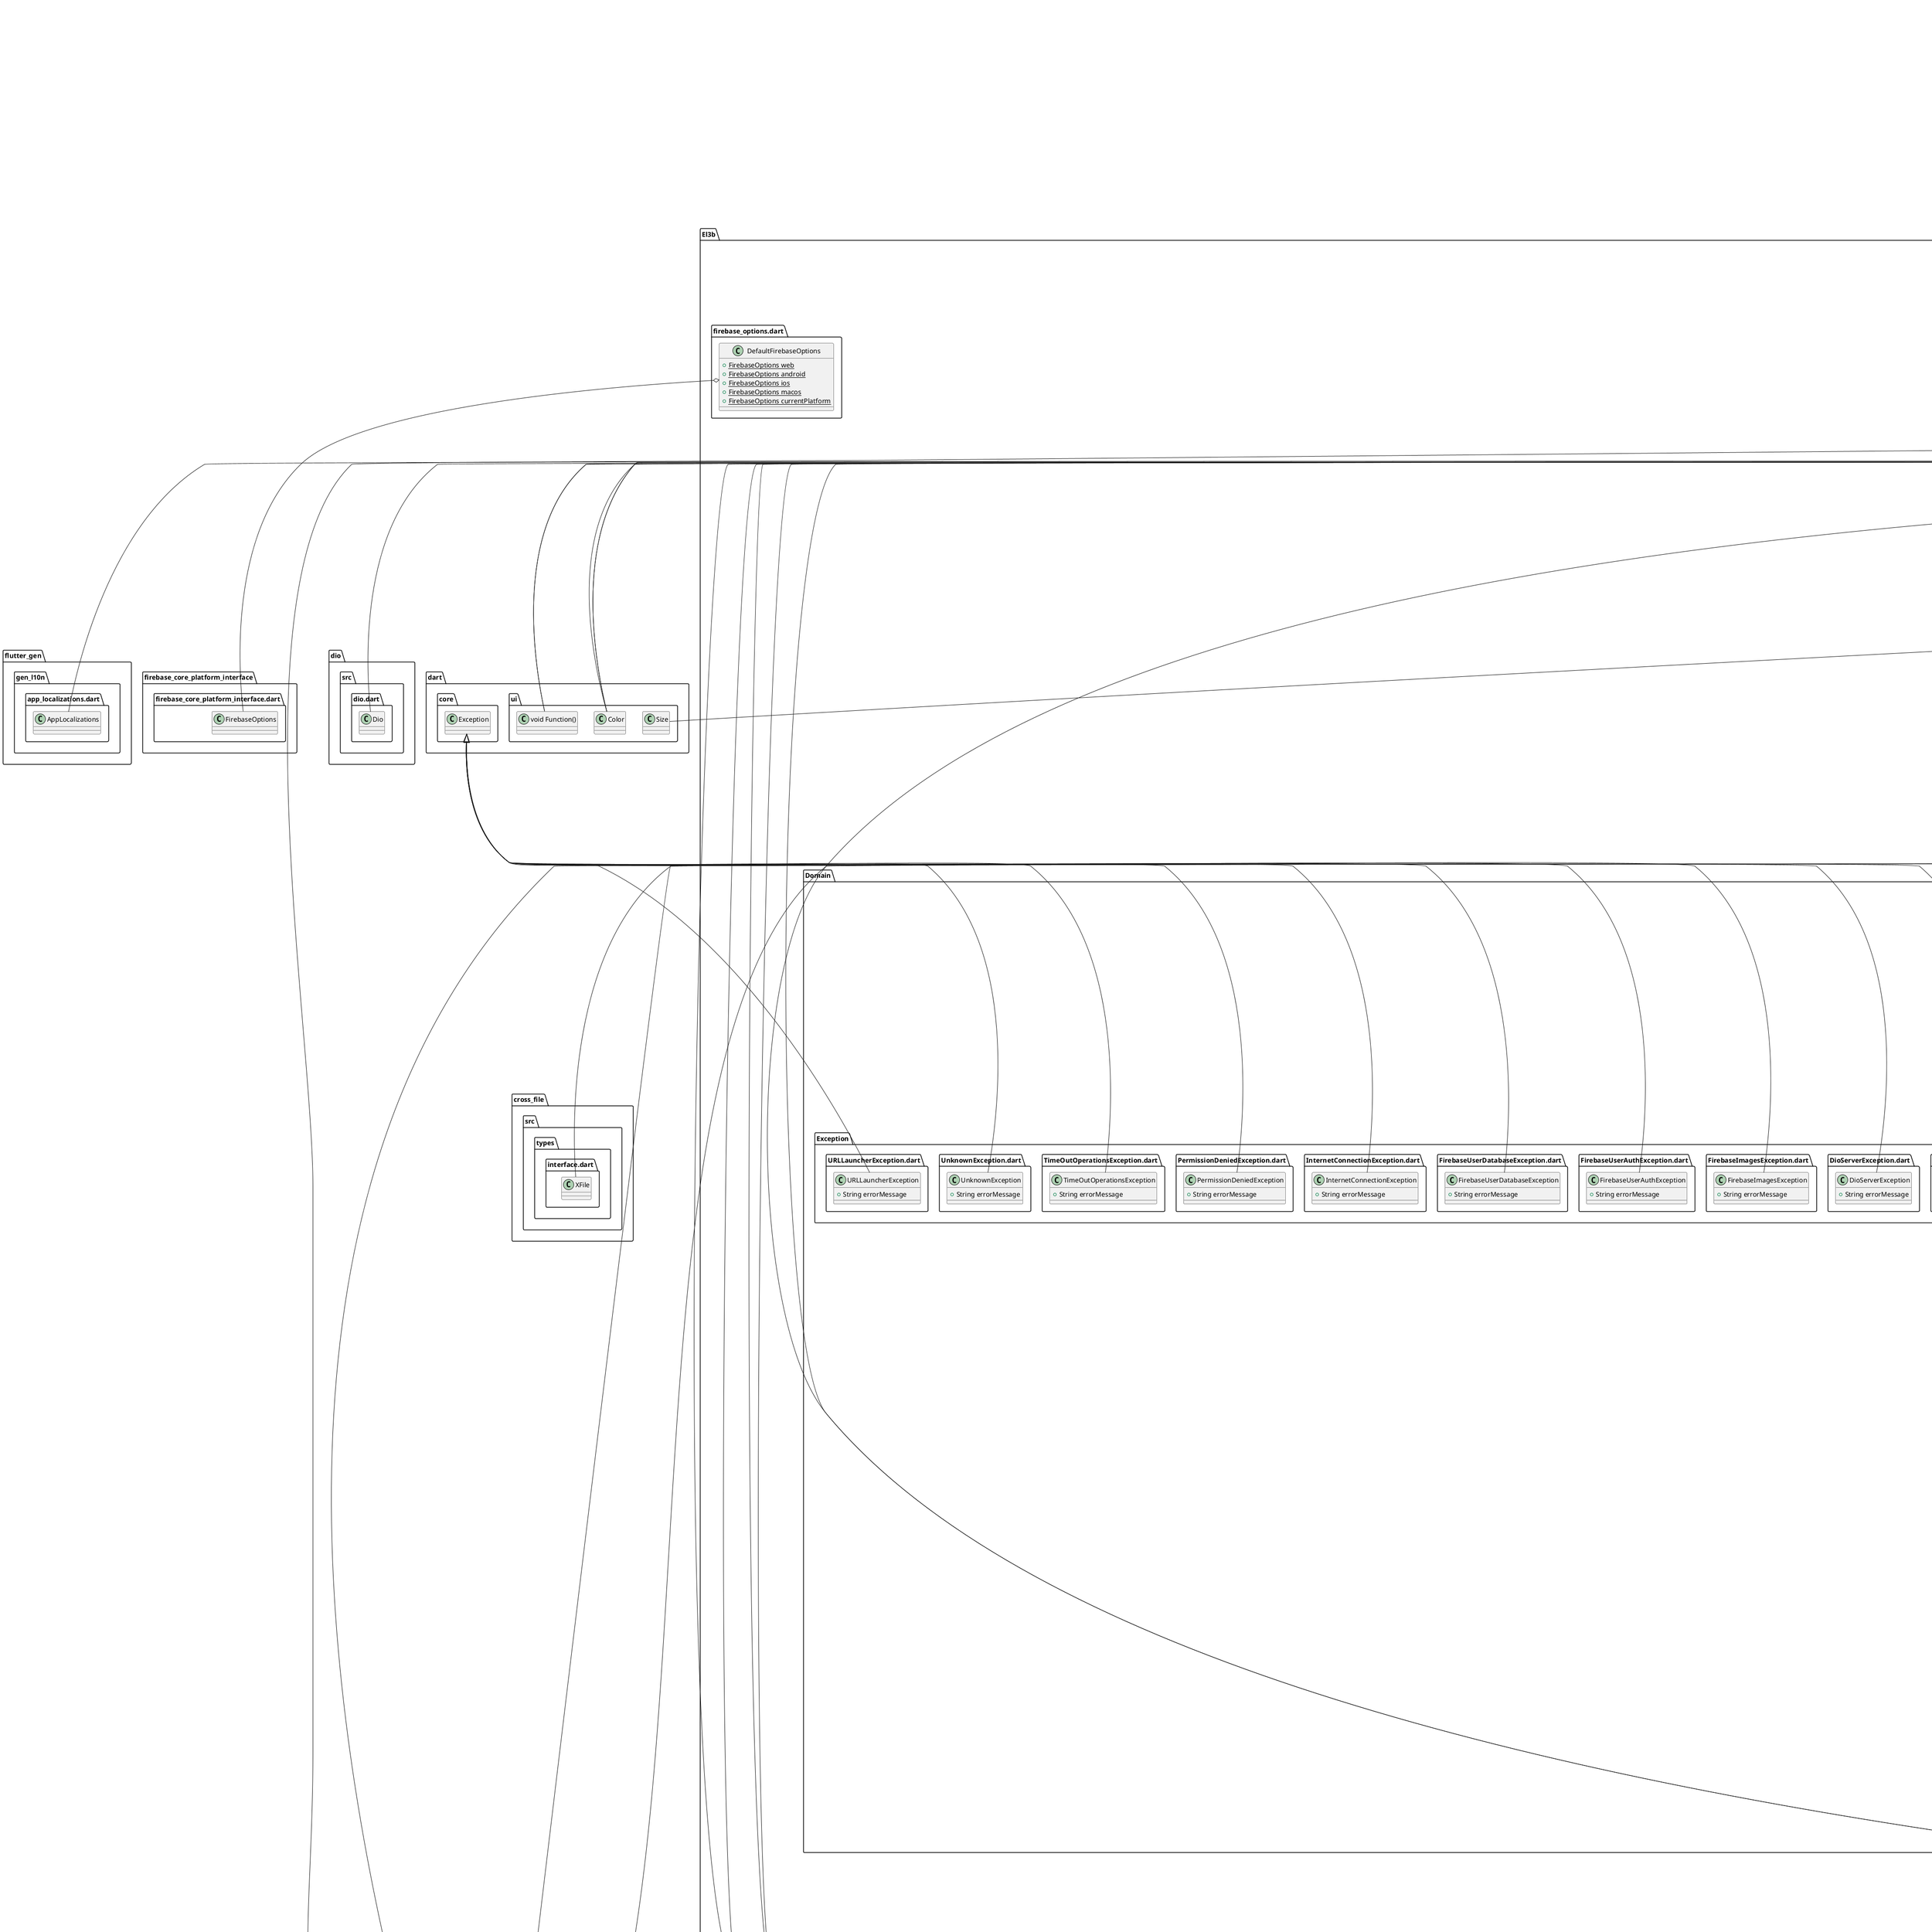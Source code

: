 @startuml
set namespaceSeparator ::

abstract class "El3b::Core::Base::BaseAPIAssets.dart::BaseAPIAssets" {
}

abstract class "El3b::Core::Base::BaseAPIManager.dart::BaseAPIManager" {
  +A apiAssets
  +Dio dio
}

"El3b::Core::Base::BaseAPIManager.dart::BaseAPIManager" o-- "dio::src::dio.dart::Dio"

abstract class "El3b::Core::Base::BaseNavigator.dart::BaseNavigator" {
  +dynamic showLoading()
  +dynamic showFailMessage()
  +dynamic showSuccessMessage()
  +dynamic showQuestionMessage()
  +dynamic goBack()
  +dynamic goToSearchScreen()
  +dynamic goToGameDetailsScreen()
  +dynamic showErrorNotification()
  +dynamic showSuccessNotification()
  +dynamic showCustomNotification()
}

abstract class "El3b::Core::Base::BaseState.dart::BaseState" {
  +VM? viewModel
  +void initState()
  +void dispose()
  +VM initViewModel()
  +Widget build()
  +dynamic goBack()
  +dynamic showFailMessage()
  +dynamic showLoading()
  +dynamic showQuestionMessage()
  +dynamic showSuccessMessage()
  +dynamic showSuccessNotification()
  +dynamic showErrorNotification()
  +dynamic showCustomNotification()
  +dynamic goToSearchScreen()
  +dynamic goToGameDetailsScreen()
}

"flutter::src::widgets::framework.dart::State" <|-- "El3b::Core::Base::BaseState.dart::BaseState"
"El3b::Core::Base::BaseNavigator.dart::BaseNavigator" <|-- "El3b::Core::Base::BaseState.dart::BaseState"

class "El3b::Core::Base::BaseViewModel.dart::BaseViewModel" {
  +N? navigator
  +ThemeProvider? themeProvider
  +LocalProvider? localProvider
  +AppConfigProvider? appConfigProvider
  +AppLocalizations? local
  +Size? mediaQuery
  +bool rawgGameSelected
  +RAWGGame rawgGameSelectedGame
  +dynamic selectRAWGGame()
  +dynamic unselectRAWGGame()
  +dynamic goToSearchScreen()
  +dynamic goToGameDetailsScreen()
}

"El3b::Core::Base::BaseViewModel.dart::BaseViewModel" o-- "El3b::Core::Providers::ThemeProvider.dart::ThemeProvider"
"El3b::Core::Base::BaseViewModel.dart::BaseViewModel" o-- "El3b::Core::Providers::LocalProvider.dart::LocalProvider"
"El3b::Core::Base::BaseViewModel.dart::BaseViewModel" o-- "El3b::Core::Providers::AppConfigProvider.dart::AppConfigProvider"
"El3b::Core::Base::BaseViewModel.dart::BaseViewModel" o-- "flutter_gen::gen_l10n::app_localizations.dart::AppLocalizations"
"El3b::Core::Base::BaseViewModel.dart::BaseViewModel" o-- "dart::ui::Size"
"El3b::Core::Base::BaseViewModel.dart::BaseViewModel" o-- "El3b::Domain::Models::Games::RAWG::RAWGGame.dart::RAWGGame"
"flutter::src::foundation::change_notifier.dart::ChangeNotifier" <|-- "El3b::Core::Base::BaseViewModel.dart::BaseViewModel"

class "El3b::Core::Providers::AppConfigProvider.dart::AppConfigProvider" {
  -User? _user
  +void updateUser()
  +void updateUserWithoutNotifyListeners()
  +User? getUser()
}

"El3b::Core::Providers::AppConfigProvider.dart::AppConfigProvider" o-- "firebase_auth::firebase_auth.dart::User"
"flutter::src::foundation::change_notifier.dart::ChangeNotifier" <|-- "El3b::Core::Providers::AppConfigProvider.dart::AppConfigProvider"

class "El3b::Core::Providers::LocalProvider.dart::LocalProvider" {
  -String _currentLocal
  +dynamic changeLocal()
  +bool isEn()
  +String getLocal()
}

"flutter::src::foundation::change_notifier.dart::ChangeNotifier" <|-- "El3b::Core::Providers::LocalProvider.dart::LocalProvider"

class "El3b::Core::Providers::ThemeProvider.dart::ThemeProvider" {
  -ThemeMode _theme
  +dynamic changeTheme()
  +bool isDark()
  +ThemeMode getTheme()
}

"El3b::Core::Providers::ThemeProvider.dart::ThemeProvider" o-- "flutter::src::material::app.dart::ThemeMode"
"flutter::src::foundation::change_notifier.dart::ChangeNotifier" <|-- "El3b::Core::Providers::ThemeProvider.dart::ThemeProvider"

class "El3b::Core::Theme::Theme.dart::MyTheme" {
  {static} +Color purple
  {static} +Color offWhite
  {static} +Color white
  {static} +Color darkPurple
  {static} +Color lightPurple
  {static} +Color grayPurple
  {static} +Color green
  {static} +Color yellow
  {static} +Color red
  {static} +ThemeData lightTheme
  {static} +ThemeData darkTheme
}

"El3b::Core::Theme::Theme.dart::MyTheme" o-- "dart::ui::Color"
"El3b::Core::Theme::Theme.dart::MyTheme" o-- "flutter::src::material::theme_data.dart::ThemeData"

class "El3b::Core::Utils::DialogUtils.dart::MyDialogUtils" {
  {static} +dynamic showLoadingDialog()
  {static} +dynamic hideDialog()
  {static} +dynamic showFailMessage()
  {static} +dynamic showSuccessMessage()
  {static} +dynamic showQuestionMessage()
}

class "El3b::Core::Utils::NegativeActionButton.dart::NegativeActionButton" {
  +void Function()? negativeAction
  +String negativeActionTitle
  +Widget build()
}

"El3b::Core::Utils::NegativeActionButton.dart::NegativeActionButton" o-- "dart::ui::void Function()"
"flutter::src::widgets::framework.dart::StatelessWidget" <|-- "El3b::Core::Utils::NegativeActionButton.dart::NegativeActionButton"

class "El3b::Core::Utils::PosActionButton.dart::PosActionButton" {
  +void Function()? posAction
  +String posActionTitle
  +Widget build()
}

"El3b::Core::Utils::PosActionButton.dart::PosActionButton" o-- "dart::ui::void Function()"
"flutter::src::widgets::framework.dart::StatelessWidget" <|-- "El3b::Core::Utils::PosActionButton.dart::PosActionButton"

class "El3b::Data::Api::FreeToPlayGamesApi::FreeToPlayGamesApi.dart::FreeToPlayGamesApi" {
  {static} -FreeToPlayGamesApi? _instance
  {static} +FreeToPlayGamesApi getInstance()
  +dynamic getGames()
}

"El3b::Data::Api::FreeToPlayGamesApi::FreeToPlayGamesApi.dart::FreeToPlayGamesApi" o-- "El3b::Data::Api::FreeToPlayGamesApi::FreeToPlayGamesApi.dart::FreeToPlayGamesApi"
"El3b::Core::Base::BaseAPIManager.dart::BaseAPIManager" <|-- "El3b::Data::Api::FreeToPlayGamesApi::FreeToPlayGamesApi.dart::FreeToPlayGamesApi"

class "El3b::Data::Api::FreeToPlayGamesApi::FreeToPlayGamesApiAssets.dart::FreeToPlayGamesApiAssets" {
  {static} -FreeToPlayGamesApiAssets? _instance
  +String baseURL
  +String freeToPlayGamesRoute
  {static} +FreeToPlayGamesApiAssets getFreeToPlayGamesApiAssets()
}

"El3b::Data::Api::FreeToPlayGamesApi::FreeToPlayGamesApiAssets.dart::FreeToPlayGamesApiAssets" o-- "El3b::Data::Api::FreeToPlayGamesApi::FreeToPlayGamesApiAssets.dart::FreeToPlayGamesApiAssets"
"El3b::Core::Base::BaseAPIAssets.dart::BaseAPIAssets" <|-- "El3b::Data::Api::FreeToPlayGamesApi::FreeToPlayGamesApiAssets.dart::FreeToPlayGamesApiAssets"

class "El3b::Data::Api::GiveawayGamesApi::GiveawayGamesApi.dart::GiveawayGamesApi" {
  {static} -GiveawayGamesApi? _instance
  {static} +GiveawayGamesApi getInstance()
  +dynamic getAllGames()
}

"El3b::Data::Api::GiveawayGamesApi::GiveawayGamesApi.dart::GiveawayGamesApi" o-- "El3b::Data::Api::GiveawayGamesApi::GiveawayGamesApi.dart::GiveawayGamesApi"
"El3b::Core::Base::BaseAPIManager.dart::BaseAPIManager" <|-- "El3b::Data::Api::GiveawayGamesApi::GiveawayGamesApi.dart::GiveawayGamesApi"

class "El3b::Data::Api::GiveawayGamesApi::GiveawayGamesApiAssets.dart::GiveawayGamesApiAssets" {
  {static} -GiveawayGamesApiAssets? _instance
  +String baseURL
  +String giveawayRoute
  {static} +dynamic getInstance()
}

"El3b::Data::Api::GiveawayGamesApi::GiveawayGamesApiAssets.dart::GiveawayGamesApiAssets" o-- "El3b::Data::Api::GiveawayGamesApi::GiveawayGamesApiAssets.dart::GiveawayGamesApiAssets"
"El3b::Core::Base::BaseAPIAssets.dart::BaseAPIAssets" <|-- "El3b::Data::Api::GiveawayGamesApi::GiveawayGamesApiAssets.dart::GiveawayGamesApiAssets"

class "El3b::Data::Api::RAWGGamesAPI::RAWGAPI.dart::RAWGGamesAPI" {
  {static} -RAWGGamesAPI? _instance
  {static} +RAWGGamesAPI getInstance()
  +dynamic getGeneralGames()
  +dynamic searchForGame()
  +dynamic getAllGenres()
  +dynamic getGamesByGenre()
  +dynamic getGameDetails()
  +dynamic getGameDevelopers()
  +dynamic getGameAchievements()
  +dynamic getGameDeveloperDetails()
}

"El3b::Data::Api::RAWGGamesAPI::RAWGAPI.dart::RAWGGamesAPI" o-- "El3b::Data::Api::RAWGGamesAPI::RAWGAPI.dart::RAWGGamesAPI"
"El3b::Core::Base::BaseAPIManager.dart::BaseAPIManager" <|-- "El3b::Data::Api::RAWGGamesAPI::RAWGAPI.dart::RAWGGamesAPI"

class "El3b::Data::Api::RAWGGamesAPI::RAWGAPIAssets.dart::RAWGGamesAPIAssets" {
  {static} -RAWGGamesAPIAssets? _instance
  +String baseURL
  +String gamesRoute
  +String genresRoute
  +String gameDetailsRoute
  +String gameDeveloperDetails
  +String apiKey
  {static} +RAWGGamesAPIAssets getInstance()
  +String gameDevelopmentTeam()
  +String gameAchievements()
  +String gameDeveloper()
}

"El3b::Data::Api::RAWGGamesAPI::RAWGAPIAssets.dart::RAWGGamesAPIAssets" o-- "El3b::Data::Api::RAWGGamesAPI::RAWGAPIAssets.dart::RAWGGamesAPIAssets"
"El3b::Core::Base::BaseAPIAssets.dart::BaseAPIAssets" <|-- "El3b::Data::Api::RAWGGamesAPI::RAWGAPIAssets.dart::RAWGGamesAPIAssets"

class "El3b::Data::Cache::LocalCache.dart::LocalCache" {
  {static} -LocalCache? _instance
  -SharedPreferences? _preferences
  {static} +LocalCache getInstance()
  +dynamic getSharedPref()
  +dynamic cacheData()
  +dynamic lastUpdatedDate()
  +dynamic loadData()
}

"El3b::Data::Cache::LocalCache.dart::LocalCache" o-- "El3b::Data::Cache::LocalCache.dart::LocalCache"
"El3b::Data::Cache::LocalCache.dart::LocalCache" o-- "shared_preferences::shared_preferences.dart::SharedPreferences"

class "El3b::Data::DataSource::CacheDataLocalDataSourceImpl.dart::CacheDataLocalDataSourceImpl" {
  +LocalCache cache
  +dynamic getLastUpdatedDate()
  +dynamic cacheData()
  +dynamic getGiveawayGames()
  +dynamic getFreeToPlayGames()
  +dynamic getGeneralGames()
  +dynamic getGenresList()
}

"El3b::Data::DataSource::CacheDataLocalDataSourceImpl.dart::CacheDataLocalDataSourceImpl" o-- "El3b::Data::Cache::LocalCache.dart::LocalCache"
"El3b::Domain::DataSource::CacheDataLocalDataSource.dart::CacheDataLocalDataSource" <|-- "El3b::Data::DataSource::CacheDataLocalDataSourceImpl.dart::CacheDataLocalDataSourceImpl"

class "El3b::Data::DataSource::FeedbackRemoteDataSourceImpl.dart::FeedbackRemoteDataSourceImpl" {
  +FeedbackFirebaseDatabase firebaseDatabase
  +FirebaseErrorHandler errorHandler
  +dynamic sendFeedback()
}

"El3b::Data::DataSource::FeedbackRemoteDataSourceImpl.dart::FeedbackRemoteDataSourceImpl" o-- "El3b::Data::Firebase::FeedbackFirebaseDatabase.dart::FeedbackFirebaseDatabase"
"El3b::Data::DataSource::FeedbackRemoteDataSourceImpl.dart::FeedbackRemoteDataSourceImpl" o-- "El3b::Data::Error::FirebaseErrorHandler.dart::FirebaseErrorHandler"
"El3b::Domain::DataSource::FeedbackRemoteDataSource.dart::FeedbackRemoteDataSource" <|-- "El3b::Data::DataSource::FeedbackRemoteDataSourceImpl.dart::FeedbackRemoteDataSourceImpl"

class "El3b::Data::DataSource::FirebaseImagesRemoteDatasourceImpl.dart::FirebaseImagesRemoteDatasourceImpl" {
  +FirebaseImagesDatabase database
  +FirebaseErrorHandler errorHandler
  +dynamic uploadUserProfileImage()
}

"El3b::Data::DataSource::FirebaseImagesRemoteDatasourceImpl.dart::FirebaseImagesRemoteDatasourceImpl" o-- "El3b::Data::Firebase::FirebaseImagesDatabase.dart::FirebaseImagesDatabase"
"El3b::Data::DataSource::FirebaseImagesRemoteDatasourceImpl.dart::FirebaseImagesRemoteDatasourceImpl" o-- "El3b::Data::Error::FirebaseErrorHandler.dart::FirebaseErrorHandler"
"El3b::Domain::DataSource::FirebaseImagesRemoteDatasource.dart::FirebaseImagesRemoteDatasource" <|-- "El3b::Data::DataSource::FirebaseImagesRemoteDatasourceImpl.dart::FirebaseImagesRemoteDatasourceImpl"

class "El3b::Data::DataSource::FirebaseUserAuthRemoteDatasourceImpl.dart::FirebaseUserAuthRemoteDatasourceImpl" {
  +FirebaseUserAuth firebaseUserAuth
  +FirebaseErrorHandler errorHandler
  +dynamic createUser()
  +dynamic updatePhotoUrl()
  +dynamic signInWithEmailAndPassword()
  +dynamic resetPasswordWithEmail()
  +dynamic signInWithGoogle()
  +dynamic signInWithFacebook()
  +dynamic signOutUser()
}

"El3b::Data::DataSource::FirebaseUserAuthRemoteDatasourceImpl.dart::FirebaseUserAuthRemoteDatasourceImpl" o-- "El3b::Data::Firebase::FirebaseUserAuth.dart::FirebaseUserAuth"
"El3b::Data::DataSource::FirebaseUserAuthRemoteDatasourceImpl.dart::FirebaseUserAuthRemoteDatasourceImpl" o-- "El3b::Data::Error::FirebaseErrorHandler.dart::FirebaseErrorHandler"
"El3b::Domain::DataSource::FirebaseUserAuthRemoteDatasource.dart::FirebaseUserAuthRemoteDatasource" <|-- "El3b::Data::DataSource::FirebaseUserAuthRemoteDatasourceImpl.dart::FirebaseUserAuthRemoteDatasourceImpl"

class "El3b::Data::DataSource::FreeToPlayGamesRemoteDataSourceImpl.dart::FreeToPlayGamesRemoteDataSourceImpl" {
  +FreeToPlayGamesApi api
  +DioErrorHandler errorHandler
  +dynamic getGames()
}

"El3b::Data::DataSource::FreeToPlayGamesRemoteDataSourceImpl.dart::FreeToPlayGamesRemoteDataSourceImpl" o-- "El3b::Data::Api::FreeToPlayGamesApi::FreeToPlayGamesApi.dart::FreeToPlayGamesApi"
"El3b::Data::DataSource::FreeToPlayGamesRemoteDataSourceImpl.dart::FreeToPlayGamesRemoteDataSourceImpl" o-- "El3b::Data::Error::DioErrorHandler.dart::DioErrorHandler"
"El3b::Domain::DataSource::FreeToPlayGamesRemoteDataSource.dart::FreeToPlayGamesRemoteDataSource" <|-- "El3b::Data::DataSource::FreeToPlayGamesRemoteDataSourceImpl.dart::FreeToPlayGamesRemoteDataSourceImpl"

class "El3b::Data::DataSource::GameAchievementsRemoteDataSourceImpl.dart::GameAchievementsRemoteDataSourceImpl" {
  +RAWGGamesAPI api
  +DioErrorHandler errorHandler
  +dynamic getGameAchievements()
  +dynamic Future()
  +dynamic ()
  +dynamic >()
  +dynamic getAllAGameAchievements()
}

"El3b::Data::DataSource::GameAchievementsRemoteDataSourceImpl.dart::GameAchievementsRemoteDataSourceImpl" o-- "El3b::Data::Api::RAWGGamesAPI::RAWGAPI.dart::RAWGGamesAPI"
"El3b::Data::DataSource::GameAchievementsRemoteDataSourceImpl.dart::GameAchievementsRemoteDataSourceImpl" o-- "El3b::Data::Error::DioErrorHandler.dart::DioErrorHandler"
"El3b::Domain::DataSource::GameAchievementsRemoteDataSource.dart::GameAchievementsRemoteDataSource" <|-- "El3b::Data::DataSource::GameAchievementsRemoteDataSourceImpl.dart::GameAchievementsRemoteDataSourceImpl"

class "El3b::Data::DataSource::GameDevelopersRemoteDataSourceImpl.dart::GameDevelopersRemoteDataSourceImpl" {
  +RAWGGamesAPI api
  +DioErrorHandler errorHandler
  +dynamic getGameDevelopers()
  +dynamic getGameDeveloperDetails()
}

"El3b::Data::DataSource::GameDevelopersRemoteDataSourceImpl.dart::GameDevelopersRemoteDataSourceImpl" o-- "El3b::Data::Api::RAWGGamesAPI::RAWGAPI.dart::RAWGGamesAPI"
"El3b::Data::DataSource::GameDevelopersRemoteDataSourceImpl.dart::GameDevelopersRemoteDataSourceImpl" o-- "El3b::Data::Error::DioErrorHandler.dart::DioErrorHandler"
"El3b::Domain::DataSource::GameDevelopersRemoteDataSource.dart::GameDevelopersRemoteDataSource" <|-- "El3b::Data::DataSource::GameDevelopersRemoteDataSourceImpl.dart::GameDevelopersRemoteDataSourceImpl"

class "El3b::Data::DataSource::GamesListLocalDataSourceImpl.dart::GamesListLocalDataSourceImpl" {
  +LocalDatabase database
  +dynamic addGameToWishList()
  +dynamic deleteGameFromWishList()
  +dynamic loadGamesFromWishList()
  +dynamic addGameToHistory()
  +dynamic deleteGameFromHistory()
  +dynamic loadGamesFromHistory()
  +dynamic gameExist()
}

"El3b::Data::DataSource::GamesListLocalDataSourceImpl.dart::GamesListLocalDataSourceImpl" o-- "El3b::Data::SQL::LocalDatabase.dart::LocalDatabase"
"El3b::Domain::DataSource::GamesListLocalDataSource.dart::GamesListLocalDataSource" <|-- "El3b::Data::DataSource::GamesListLocalDataSourceImpl.dart::GamesListLocalDataSourceImpl"

class "El3b::Data::DataSource::GenresListRemoteDataSourceImpl.dart::GenresListRemoteDataSourceImpl" {
  +RAWGGamesAPI api
  +DioErrorHandler errorHandler
  +dynamic getAllGenres()
}

"El3b::Data::DataSource::GenresListRemoteDataSourceImpl.dart::GenresListRemoteDataSourceImpl" o-- "El3b::Data::Api::RAWGGamesAPI::RAWGAPI.dart::RAWGGamesAPI"
"El3b::Data::DataSource::GenresListRemoteDataSourceImpl.dart::GenresListRemoteDataSourceImpl" o-- "El3b::Data::Error::DioErrorHandler.dart::DioErrorHandler"
"El3b::Domain::DataSource::GenresListRemoteDataSource.dart::GenresListRemoteDataSource" <|-- "El3b::Data::DataSource::GenresListRemoteDataSourceImpl.dart::GenresListRemoteDataSourceImpl"

class "El3b::Data::DataSource::GiveawayGamesRemoteDataSourceImpl.dart::GiveawayGamesRemoteDataSourceImpl" {
  +GiveawayGamesApi api
  +DioErrorHandler errorHandler
  +dynamic getAllGames()
}

"El3b::Data::DataSource::GiveawayGamesRemoteDataSourceImpl.dart::GiveawayGamesRemoteDataSourceImpl" o-- "El3b::Data::Api::GiveawayGamesApi::GiveawayGamesApi.dart::GiveawayGamesApi"
"El3b::Data::DataSource::GiveawayGamesRemoteDataSourceImpl.dart::GiveawayGamesRemoteDataSourceImpl" o-- "El3b::Data::Error::DioErrorHandler.dart::DioErrorHandler"
"El3b::Domain::DataSource::GiveawayGamesRemoteDataSource.dart::GiveawayGamesRemoteDataSource" <|-- "El3b::Data::DataSource::GiveawayGamesRemoteDataSourceImpl.dart::GiveawayGamesRemoteDataSourceImpl"

class "El3b::Data::DataSource::RAWGGamesRemoteDataSourceImpl.dart::RAWGGamesRemoteDataSourceImpl" {
  +RAWGGamesAPI api
  +DioErrorHandler errorHandler
  +dynamic getGeneralGames()
  +dynamic searchForGame()
  +dynamic Future()
  +dynamic ()
  +dynamic >()
  +dynamic getGamesByGenre()
  +dynamic getGameDetails()
}

"El3b::Data::DataSource::RAWGGamesRemoteDataSourceImpl.dart::RAWGGamesRemoteDataSourceImpl" o-- "El3b::Data::Api::RAWGGamesAPI::RAWGAPI.dart::RAWGGamesAPI"
"El3b::Data::DataSource::RAWGGamesRemoteDataSourceImpl.dart::RAWGGamesRemoteDataSourceImpl" o-- "El3b::Data::Error::DioErrorHandler.dart::DioErrorHandler"
"El3b::Domain::DataSource::RAWGGamesRemoteDataSource.dart::RAWGGamesRemoteDataSource" <|-- "El3b::Data::DataSource::RAWGGamesRemoteDataSourceImpl.dart::RAWGGamesRemoteDataSourceImpl"

class "El3b::Data::DataSource::UserFirebaseDatabaseRemoteDatasourceImpl.dart::UserFirebaseDatabaseRemoteDatasourceImpl" {
  +UserFirebaseDatabase userFirebaseDatabase
  +FirebaseErrorHandler errorHandler
  +dynamic createUser()
  +dynamic updateUser()
  +dynamic userExist()
}

"El3b::Data::DataSource::UserFirebaseDatabaseRemoteDatasourceImpl.dart::UserFirebaseDatabaseRemoteDatasourceImpl" o-- "El3b::Data::Firebase::UserFirebaseDatabase.dart::UserFirebaseDatabase"
"El3b::Data::DataSource::UserFirebaseDatabaseRemoteDatasourceImpl.dart::UserFirebaseDatabaseRemoteDatasourceImpl" o-- "El3b::Data::Error::FirebaseErrorHandler.dart::FirebaseErrorHandler"
"El3b::Domain::DataSource::UserFirebaseDatabaseRemoteDatasource.dart::UserFirebaseDatabaseRemoteDatasource" <|-- "El3b::Data::DataSource::UserFirebaseDatabaseRemoteDatasourceImpl.dart::UserFirebaseDatabaseRemoteDatasourceImpl"

class "El3b::Data::Error::DioErrorHandler.dart::DioErrorHandler" {
  {static} -DioErrorHandler? _instance
  {static} +DioErrorHandler getInstance()
  +String dioExceptionHandler()
}

"El3b::Data::Error::DioErrorHandler.dart::DioErrorHandler" o-- "El3b::Data::Error::DioErrorHandler.dart::DioErrorHandler"

class "El3b::Data::Error::FirebaseErrorHandler.dart::FirebaseErrorHandler" {
  {static} +FirebaseErrorHandler? instance
  {static} +dynamic getInstance()
  +String handleFirebaseImageDatabaseExceptions()
  +String handleFirebaseAuthException()
  +String handleLoginError()
  +String handleFirebaseFireStoreError()
}

"El3b::Data::Error::FirebaseErrorHandler.dart::FirebaseErrorHandler" o-- "El3b::Data::Error::FirebaseErrorHandler.dart::FirebaseErrorHandler"

class "El3b::Data::Firebase::FeedbackFirebaseDatabase.dart::FeedbackFirebaseDatabase" {
  {static} -FeedbackFirebaseDatabase? _instance
  {static} +FeedbackFirebaseDatabase getInstance()
  +CollectionReference<FeedbackDTO> getCollectionReference()
  +dynamic addFeedback()
}

"El3b::Data::Firebase::FeedbackFirebaseDatabase.dart::FeedbackFirebaseDatabase" o-- "El3b::Data::Firebase::FeedbackFirebaseDatabase.dart::FeedbackFirebaseDatabase"

class "El3b::Data::Firebase::FirebaseImagesDatabase.dart::FirebaseImagesDatabase" {
  {static} +FirebaseImagesDatabase? instance
  -FirebaseStorage _firebaseStorage
  {static} +dynamic getInstance()
  +dynamic uploadImage()
  +String generateName()
}

"El3b::Data::Firebase::FirebaseImagesDatabase.dart::FirebaseImagesDatabase" o-- "El3b::Data::Firebase::FirebaseImagesDatabase.dart::FirebaseImagesDatabase"
"El3b::Data::Firebase::FirebaseImagesDatabase.dart::FirebaseImagesDatabase" o-- "firebase_storage::firebase_storage.dart::FirebaseStorage"

class "El3b::Data::Firebase::FirebaseUserAuth.dart::FirebaseUserAuth" {
  {static} +FirebaseUserAuth? instance
  -FirebaseAuth _firebase
  {static} +dynamic getInstance()
  +dynamic createUser()
  +dynamic updateUserPhoto()
  +dynamic updateUserDisplayName()
  +dynamic signInUserWithEmailAndPassword()
  +dynamic resetPassword()
  +dynamic signInWithGoogle()
  +dynamic signInWithFacebook()
  +dynamic signOut()
}

"El3b::Data::Firebase::FirebaseUserAuth.dart::FirebaseUserAuth" o-- "El3b::Data::Firebase::FirebaseUserAuth.dart::FirebaseUserAuth"
"El3b::Data::Firebase::FirebaseUserAuth.dart::FirebaseUserAuth" o-- "firebase_auth::firebase_auth.dart::FirebaseAuth"

class "El3b::Data::Firebase::UserFirebaseDatabase.dart::UserFirebaseDatabase" {
  {static} +UserFirebaseDatabase? instance
  {static} +dynamic getInstance()
  +CollectionReference<UserDTO> getCollectionReference()
  +dynamic createUser()
  +dynamic updateUserData()
  +dynamic userExist()
}

"El3b::Data::Firebase::UserFirebaseDatabase.dart::UserFirebaseDatabase" o-- "El3b::Data::Firebase::UserFirebaseDatabase.dart::UserFirebaseDatabase"

class "El3b::Data::Models::Achievements::AchievementDTO.dart::AchievementDTO" {
  +num? id
  +String? name
  +String? description
  +String? image
  +String? percent
  +Map<String, dynamic> toJson()
  +Achievement toDomain()
}

class "El3b::Data::Models::Achievements::AchievementsResponseDTO.dart::AchievementsResponseDTO" {
  +num? count
  +String? next
  +dynamic previous
  +List<AchievementDTO>? results
  +Map<String, dynamic> toJson()
}

class "El3b::Data::Models::Developers::DevelopersDTO.dart::DevelopersDTO" {
  +num? id
  +String? name
  +String? slug
  +String? image
  +String? imageBackground
  +num? gamesCount
  +List<PositionsDTO>? positions
  +String? description
  +Map<String, dynamic> toJson()
  +Developer toDomain()
}

class "El3b::Data::Models::Developers::GameDevelopersDTO.dart::GameDevelopersDTO" {
  +num? count
  +dynamic next
  +dynamic previous
  +List<DevelopersDTO>? developers
  +Map<String, dynamic> toJson()
}

class "El3b::Data::Models::Developers::PositionsDTO.dart::PositionsDTO" {
  +num? id
  +String? name
  +String? slug
  +Map<String, dynamic> toJson()
  +Positions toDomain()
}

class "El3b::Data::Models::Feedback::FeedbackDTO.dart::FeedbackDTO" {
  +String uid
  +String message
  +double rating
  +String userName
  +String userEmail
  +String image
  +Map<String, dynamic> toFireStore()
}

class "El3b::Data::Models::Games::FreeToPlayGame::FreeToPlayGameDTO.dart::FreeToPlayGameDTO" {
  +num? id
  +String? title
  +String? thumbnail
  +String? shortDescription
  +String? gameUrl
  +String? genre
  +String? platform
  +String? publisher
  +String? developer
  +String? releaseDate
  +String? freetogameProfileUrl
  +Map<String, dynamic> toJson()
  +FreeToPlayGame toDomain()
}

class "El3b::Data::Models::Games::GameDetails::AddedByStatusDTO.dart::AddedByStatusDTO" {
  +num? yet
  +num? owned
  +num? beaten
  +num? toplay
  +num? dropped
  +num? playing
  +Map<String, dynamic> toJson()
  +AddedByStatus toDomain()
}

class "El3b::Data::Models::Games::GameDetails::DevelopersDTO.dart::DevelopersDTO" {
  +num? id
  +String? name
  +String? slug
  +num? gamesCount
  +String? imageBackground
  +Map<String, dynamic> toJson()
  +Developers toDomain()
}

class "El3b::Data::Models::Games::GameDetails::GameDetailsDTO.dart::GameDetailsDTO" {
  +num? id
  +String? slug
  +String? name
  +String? nameOriginal
  +String? description
  +num? metacritic
  +List<MetacriticPlatformsDTO>? metacriticPlatforms
  +String? released
  +String? backgroundImage
  +String? backgroundImageAdditional
  +String? website
  +num? rating
  +num? ratingTop
  +List<RatingsDTO>? ratings
  +num? playtime
  +num? screenshotsCount
  +num? moviesCount
  +num? creatorsCount
  +num? achievementsCount
  +num? parentAchievementsCount
  +String? redditUrl
  +String? redditName
  +String? redditDescription
  +String? redditLogo
  +num? redditCount
  +num? twitchCount
  +num? youtubeCount
  +num? reviewsTextCount
  +num? ratingsCount
  +num? suggestionsCount
  +List<String>? alternativeNames
  +String? metacriticUrl
  +num? parentsCount
  +num? additionsCount
  +num? gameSeriesCount
  +num? reviewsCount
  +String? saturatedColor
  +String? dominantColor
  +List<PlatformsDTO>? platforms
  +List<StoresDTO>? stores
  +List<DevelopersDTO>? developers
  +List<GenresDTO>? genres
  +List<TagsDTO>? tags
  +PlatformDTO? esrbRating
  +String? descriptionRaw
  +Map<String, dynamic> toJson()
  +GameDetails toDomain()
}

"El3b::Data::Models::Games::GameDetails::GameDetailsDTO.dart::GameDetailsDTO" o-- "El3b::Data::Models::Games::GameDetails::PlatformDTO.dart::PlatformDTO"

class "El3b::Data::Models::Games::GameDetails::GenresDTO.dart::GenresDTO" {
  +num? id
  +String? name
  +String? slug
  +num? gamesCount
  +String? imageBackground
  +Map<String, dynamic> toJson()
  +Genres toDomain()
}

class "El3b::Data::Models::Games::GameDetails::MetacriticPlatformsDTO.dart::MetacriticPlatformsDTO" {
  +num? metascore
  +String? url
  +PlatformDTO? platform
  +Map<String, dynamic> toJson()
  +MetacriticPlatforms toDomain()
}

"El3b::Data::Models::Games::GameDetails::MetacriticPlatformsDTO.dart::MetacriticPlatformsDTO" o-- "El3b::Data::Models::Games::GameDetails::PlatformDTO.dart::PlatformDTO"

class "El3b::Data::Models::Games::GameDetails::PlatformDetailsDTO.dart::PlatformDetailsDTO" {
  +num? id
  +String? name
  +String? slug
  +String? image
  +String? yearEnd
  +String? yearStart
  +num? gamesCount
  +String? imageBackground
  +Map<String, dynamic> toJson()
  +PlatformDetails toDomain()
}

class "El3b::Data::Models::Games::GameDetails::PlatformDTO.dart::PlatformDTO" {
  +num? platform
  +String? name
  +String? slug
  +Map<String, dynamic> toJson()
  +Platform toDomain()
}

class "El3b::Data::Models::Games::GameDetails::PlatformsDTO.dart::PlatformsDTO" {
  +PlatformDetailsDTO? platform
  +String? releasedAt
  +RequirementsDTO? requirements
  +Map<String, dynamic> toJson()
  +Platforms toDomain()
}

"El3b::Data::Models::Games::GameDetails::PlatformsDTO.dart::PlatformsDTO" o-- "El3b::Data::Models::Games::GameDetails::PlatformDetailsDTO.dart::PlatformDetailsDTO"
"El3b::Data::Models::Games::GameDetails::PlatformsDTO.dart::PlatformsDTO" o-- "El3b::Data::Models::Games::GameDetails::RequirementsDTO.dart::RequirementsDTO"

class "El3b::Data::Models::Games::GameDetails::RatingsDTO.dart::RatingsDTO" {
  +num? id
  +String? title
  +num? count
  +num? percent
  +Map<String, dynamic> toJson()
  +Ratings toDomain()
}

class "El3b::Data::Models::Games::GameDetails::RequirementsDTO.dart::RequirementsDTO" {
  +String? minimum
  +String? recommended
  +Map<String, dynamic> toJson()
  +Requirements toDomain()
}

class "El3b::Data::Models::Games::GameDetails::StoreDTO.dart::StoreDTO" {
  +num? id
  +String? name
  +String? slug
  +String? domain
  +num? gamesCount
  +String? imageBackground
  +Map<String, dynamic> toJson()
  +Store toDomain()
}

class "El3b::Data::Models::Games::GameDetails::StoresDTO.dart::StoresDTO" {
  +num? id
  +String? url
  +StoreDTO? store
  +Map<String, dynamic> toJson()
  +Stores toDomain()
}

"El3b::Data::Models::Games::GameDetails::StoresDTO.dart::StoresDTO" o-- "El3b::Data::Models::Games::GameDetails::StoreDTO.dart::StoreDTO"

class "El3b::Data::Models::Games::GameDetails::TagsDTO.dart::TagsDTO" {
  +num? id
  +String? name
  +String? slug
  +String? language
  +num? gamesCount
  +String? imageBackground
  +Map<String, dynamic> toJson()
  +Tags toDomain()
}

class "El3b::Data::Models::Games::GiveawayGame::GiveawayGameDTO.dart::GiveawayGameDTO" {
  +num? id
  +String? title
  +String? worth
  +String? thumbnail
  +String? image
  +String? description
  +String? instructions
  +String? openGiveawayUrl
  +String? publishedDate
  +String? type
  +String? platforms
  +String? endDate
  +num? users
  +String? status
  +String? gamerpowerUrl
  +String? openGiveaway
  +Map<String, dynamic> toJson()
  +GiveawayGame toDomain()
}

class "El3b::Data::Models::Games::RAWG::AddedByStatusDTO.dart::AddedByStatusDTO" {
  +num? yet
  +num? owned
  +num? beaten
  +num? toplay
  +num? dropped
  +num? playing
  +Map<String, dynamic> toJson()
}

class "El3b::Data::Models::Games::RAWG::FiltersDTO.dart::FiltersDTO" {
  +List<YearsDTO>? years
  +Map<String, dynamic> toJson()
}

class "El3b::Data::Models::Games::RAWG::GenresDTO.dart::GenresDTO" {
  +num? id
  +String? name
  +String? slug
  +num? gamesCount
  +String? imageBackground
  +Map<String, dynamic> toJson()
  +Genres toDomain()
}

class "El3b::Data::Models::Games::RAWG::ParentPlatformsDTO.dart::ParentPlatformsDTO" {
  +PlatformDTO? platform
  +Map<String, dynamic> toJson()
}

"El3b::Data::Models::Games::RAWG::ParentPlatformsDTO.dart::ParentPlatformsDTO" o-- "El3b::Data::Models::Games::RAWG::PlatformDTO.dart::PlatformDTO"

class "El3b::Data::Models::Games::RAWG::PlatformDTO.dart::PlatformDTO" {
  +num? id
  +String? name
  +String? slug
  +String? image
  +String? yearEnd
  +num? yearStart
  +num? gamesCount
  +String? imageBackground
  +Map<String, dynamic> toJson()
}

class "El3b::Data::Models::Games::RAWG::PlatformsDTO.dart::PlatformsDTO" {
  +PlatformDTO? platform
  +String? releasedAt
  +RequirementsEnDTO? requirementsEn
  +RequirementsEnDTO? requirementsRu
  +Map<String, dynamic> toJson()
}

"El3b::Data::Models::Games::RAWG::PlatformsDTO.dart::PlatformsDTO" o-- "El3b::Data::Models::Games::RAWG::PlatformDTO.dart::PlatformDTO"
"El3b::Data::Models::Games::RAWG::PlatformsDTO.dart::PlatformsDTO" o-- "El3b::Data::Models::Games::RAWG::RequirementsEnDTO.dart::RequirementsEnDTO"

class "El3b::Data::Models::Games::RAWG::RatingsDTO.dart::RatingsDTO" {
  +num? id
  +String? title
  +num? count
  +num? percent
  +Map<String, dynamic> toJson()
}

class "El3b::Data::Models::Games::RAWG::RAWGGameDTO.dart::RAWGGameDTO" {
  +num? id
  +String? slug
  +String? name
  +String? released
  +bool? tba
  +String? backgroundImage
  +num? rating
  +num? ratingTop
  +List<RatingsDTO>? ratings
  +num? ratingsCount
  +num? reviewsTextCount
  +num? added
  +AddedByStatusDTO? addedByStatus
  +num? metacritic
  +num? playtime
  +num? suggestionsCount
  +String? updated
  +String? userGame
  +num? reviewsCount
  +String? saturatedColor
  +String? dominantColor
  +List<PlatformsDTO>? platforms
  +List<ParentPlatformsDTO>? parentPlatforms
  +List<GenresDTO>? genres
  +List<StoresDTO>? stores
  +String? clip
  +List<TagsDTO>? tags
  +PlatformDTO? esrbRating
  +List<ShortScreenshotsDTO>? shortScreenshots
  +Map<String, dynamic> toJson()
  +RAWGGame toDomain()
}

"El3b::Data::Models::Games::RAWG::RAWGGameDTO.dart::RAWGGameDTO" o-- "El3b::Data::Models::Games::RAWG::AddedByStatusDTO.dart::AddedByStatusDTO"
"El3b::Data::Models::Games::RAWG::RAWGGameDTO.dart::RAWGGameDTO" o-- "El3b::Data::Models::Games::RAWG::PlatformDTO.dart::PlatformDTO"

class "El3b::Data::Models::Games::RAWG::RAWGGamesResponseDTO.dart::RAWGGamesResponseDTO" {
  +num? count
  +String? next
  +String? previous
  +List<RAWGGameDTO>? results
  +String? seoTitle
  +String? seoDescription
  +String? seoKeywords
  +String? seoH1
  +bool? noindex
  +bool? nofollow
  +String? description
  +FiltersDTO? filters
  +List<String>? nofollowCollections
  +Map<String, dynamic> toJson()
}

"El3b::Data::Models::Games::RAWG::RAWGGamesResponseDTO.dart::RAWGGamesResponseDTO" o-- "El3b::Data::Models::Games::RAWG::FiltersDTO.dart::FiltersDTO"

class "El3b::Data::Models::Games::RAWG::RequirementsEnDTO.dart::RequirementsEnDTO" {
  +String? minimum
  +String? recommended
  +Map<String, dynamic> toJson()
}

class "El3b::Data::Models::Games::RAWG::ShortScreenshotsDTO.dart::ShortScreenshotsDTO" {
  +num? id
  +String? image
  +Map<String, dynamic> toJson()
  +ShortScreenshots toDomain()
}

class "El3b::Data::Models::Games::RAWG::StoreDTO.dart::StoreDTO" {
  +num? id
  +String? name
  +String? slug
  +String? domain
  +num? gamesCount
  +String? imageBackground
  +Map<String, dynamic> toJson()
  +Store toDomain()
}

class "El3b::Data::Models::Games::RAWG::StoresDTO.dart::StoresDTO" {
  +num? id
  +StoreDTO? store
  +Map<String, dynamic> toJson()
}

"El3b::Data::Models::Games::RAWG::StoresDTO.dart::StoresDTO" o-- "El3b::Data::Models::Games::RAWG::StoreDTO.dart::StoreDTO"

class "El3b::Data::Models::Games::RAWG::TagsDTO.dart::TagsDTO" {
  +num? id
  +String? name
  +String? slug
  +String? language
  +num? gamesCount
  +String? imageBackground
  +Map<String, dynamic> toJson()
}

class "El3b::Data::Models::Games::RAWG::YearsDTO.dart::YearsDTO" {
  +num? from
  +num? to
  +String? filter
  +num? decade
  +List<YearsDTO>? years
  +bool? nofollow
  +num? count
  +Map<String, dynamic> toJson()
}

class "El3b::Data::Models::Genres::GamesDTO.dart::GamesDTO" {
  +num? id
  +String? slug
  +String? name
  +num? added
  +Map<String, dynamic> toJson()
}

class "El3b::Data::Models::Genres::GenreDTO.dart::GenreDTO" {
  +num? id
  +String? name
  +String? slug
  +num? gamesCount
  +String? imageBackground
  +List<GamesDTO>? games
  +Map<String, dynamic> toJson()
  +Genre toDomain()
}

class "El3b::Data::Models::Genres::GenresResponseDTO.dart::GenresResponseDTO" {
  +num? count
  +dynamic next
  +dynamic previous
  +List<GenreDTO>? results
  +Map<String, dynamic> toJson()
}

class "El3b::Data::Models::User::UserDTO.dart::UserDTO" {
  +String name
  +String email
  +String password
  +String image
  +String phoneNumber
  +String birthDate
  +String bio
  +Map<String, dynamic> toFireStore()
}

class "El3b::Data::Repository::FeedbackRepositoryImpl.dart::FeedbackRepositoryImpl" {
  +FeedbackRemoteDataSource remoteDataSource
  +dynamic sendFeedback()
}

"El3b::Data::Repository::FeedbackRepositoryImpl.dart::FeedbackRepositoryImpl" o-- "El3b::Domain::DataSource::FeedbackRemoteDataSource.dart::FeedbackRemoteDataSource"
"El3b::Domain::Repository::FeedbackRepository.dart::FeedbackRepository" <|-- "El3b::Data::Repository::FeedbackRepositoryImpl.dart::FeedbackRepositoryImpl"

class "El3b::Data::Repository::FreeToPlayGamesRepositoryImpl.dart::FreeToPlayGamesRepositoryImpl" {
  +FreeToPlayGamesRemoteDataSource remoteDataSource
  +CacheDataLocalDataSource localDataSource
  +dynamic getGames()
}

"El3b::Data::Repository::FreeToPlayGamesRepositoryImpl.dart::FreeToPlayGamesRepositoryImpl" o-- "El3b::Domain::DataSource::FreeToPlayGamesRemoteDataSource.dart::FreeToPlayGamesRemoteDataSource"
"El3b::Data::Repository::FreeToPlayGamesRepositoryImpl.dart::FreeToPlayGamesRepositoryImpl" o-- "El3b::Domain::DataSource::CacheDataLocalDataSource.dart::CacheDataLocalDataSource"
"El3b::Domain::Repository::FreeToPlayGamesRepository.dart::FreeToPlayGamesRepository" <|-- "El3b::Data::Repository::FreeToPlayGamesRepositoryImpl.dart::FreeToPlayGamesRepositoryImpl"

class "El3b::Data::Repository::GameAchievementsRepositoryImpl.dart::GameAchievementsRepositoryImpl" {
  +GameAchievementsRemoteDataSource remoteDataSource
  +dynamic getGameAchievements()
  +dynamic Future()
  +dynamic ()
  +dynamic >()
  +dynamic getAllAGameAchievements()
}

"El3b::Data::Repository::GameAchievementsRepositoryImpl.dart::GameAchievementsRepositoryImpl" o-- "El3b::Domain::DataSource::GameAchievementsRemoteDataSource.dart::GameAchievementsRemoteDataSource"
"El3b::Domain::Repository::GameAchievementsRepository.dart::GameAchievementsRepository" <|-- "El3b::Data::Repository::GameAchievementsRepositoryImpl.dart::GameAchievementsRepositoryImpl"

class "El3b::Data::Repository::GameDevelopersRepositoryImpl.dart::GameDevelopersRepositoryImpl" {
  +GameDevelopersRemoteDataSource remoteDataSource
  +dynamic getGameDevelopers()
  +dynamic getGameDeveloperDetails()
}

"El3b::Data::Repository::GameDevelopersRepositoryImpl.dart::GameDevelopersRepositoryImpl" o-- "El3b::Domain::DataSource::GameDevelopersRemoteDataSource.dart::GameDevelopersRemoteDataSource"
"El3b::Domain::Repository::GameDevelopersRepository.dart::GameDevelopersRepository" <|-- "El3b::Data::Repository::GameDevelopersRepositoryImpl.dart::GameDevelopersRepositoryImpl"

class "El3b::Data::Repository::GenresRepositoryImpl.dart::GenresRepositoryImpl" {
  +GenresListRemoteDataSource remoteDataSource
  +CacheDataLocalDataSource localDataSource
  +dynamic getGenres()
}

"El3b::Data::Repository::GenresRepositoryImpl.dart::GenresRepositoryImpl" o-- "El3b::Domain::DataSource::GenresListRemoteDataSource.dart::GenresListRemoteDataSource"
"El3b::Data::Repository::GenresRepositoryImpl.dart::GenresRepositoryImpl" o-- "El3b::Domain::DataSource::CacheDataLocalDataSource.dart::CacheDataLocalDataSource"
"El3b::Domain::Repository::GenresRepository.dart::GenresRepository" <|-- "El3b::Data::Repository::GenresRepositoryImpl.dart::GenresRepositoryImpl"

class "El3b::Data::Repository::GiveawayGamesRepositoryImpl.dart::GiveawayGamesRepositoryImpl" {
  +GiveawayGamesRemoteDataSource remoteDataSource
  +CacheDataLocalDataSource localDataSource
  +dynamic getAllGames()
  +dynamic getDataFromServer()
}

"El3b::Data::Repository::GiveawayGamesRepositoryImpl.dart::GiveawayGamesRepositoryImpl" o-- "El3b::Domain::DataSource::GiveawayGamesRemoteDataSource.dart::GiveawayGamesRemoteDataSource"
"El3b::Data::Repository::GiveawayGamesRepositoryImpl.dart::GiveawayGamesRepositoryImpl" o-- "El3b::Domain::DataSource::CacheDataLocalDataSource.dart::CacheDataLocalDataSource"
"El3b::Domain::Repository::GiveawayGamesRepository.dart::GiveawayGamesRepository" <|-- "El3b::Data::Repository::GiveawayGamesRepositoryImpl.dart::GiveawayGamesRepositoryImpl"

class "El3b::Data::Repository::RAWGGamesRepositoryImpl.dart::RAWGGamesRepositoryImpl" {
  +RAWGGamesRemoteDataSource remoteDataSource
  +CacheDataLocalDataSource localDataSource
  +GamesListLocalDataSource gamesListLocalDataSource
  +dynamic getGeneralGames()
  +dynamic addGameToWishList()
  +dynamic deleteGameFromWishList()
  +dynamic loadGamesFromWishList()
  +dynamic searchForGame()
  +dynamic Future()
  +dynamic ()
  +dynamic >()
  +dynamic getGamesByGenre()
  +dynamic getGameDetails()
  +dynamic gameExist()
  +dynamic addGameToHistory()
  +dynamic deleteGameFromHistory()
  +dynamic loadGamesFromHistory()
}

"El3b::Data::Repository::RAWGGamesRepositoryImpl.dart::RAWGGamesRepositoryImpl" o-- "El3b::Domain::DataSource::RAWGGamesRemoteDataSource.dart::RAWGGamesRemoteDataSource"
"El3b::Data::Repository::RAWGGamesRepositoryImpl.dart::RAWGGamesRepositoryImpl" o-- "El3b::Domain::DataSource::CacheDataLocalDataSource.dart::CacheDataLocalDataSource"
"El3b::Data::Repository::RAWGGamesRepositoryImpl.dart::RAWGGamesRepositoryImpl" o-- "El3b::Domain::DataSource::GamesListLocalDataSource.dart::GamesListLocalDataSource"
"El3b::Domain::Repository::RAWGGamesRepository.dart::RAWGGamesRepository" <|-- "El3b::Data::Repository::RAWGGamesRepositoryImpl.dart::RAWGGamesRepositoryImpl"

class "El3b::Data::Repository::UserRepositoryImpl.dart::UserRepositoryImpl" {
  +FirebaseImagesRemoteDatasource imagesRemoteDatasource
  +FirebaseUserAuthRemoteDatasource authRemoteDatasource
  +UserFirebaseDatabaseRemoteDatasource userFirebaseDatabaseRemoteDatasource
  +dynamic createUserFireBaseAuth()
  +dynamic uploadUserImage()
  +dynamic updateUserPhotoUrl()
  +dynamic createUserFirebaseFireStore()
  +dynamic updateUserData()
  +dynamic signInWithEmailAndPassword()
  +dynamic resetPasswordWithEmail()
  +dynamic userExist()
  +dynamic singInWithGoogle()
  +dynamic signInWithFacebook()
  +dynamic signOutUser()
}

"El3b::Data::Repository::UserRepositoryImpl.dart::UserRepositoryImpl" o-- "El3b::Domain::DataSource::FirebaseImagesRemoteDatasource.dart::FirebaseImagesRemoteDatasource"
"El3b::Data::Repository::UserRepositoryImpl.dart::UserRepositoryImpl" o-- "El3b::Domain::DataSource::FirebaseUserAuthRemoteDatasource.dart::FirebaseUserAuthRemoteDatasource"
"El3b::Data::Repository::UserRepositoryImpl.dart::UserRepositoryImpl" o-- "El3b::Domain::DataSource::UserFirebaseDatabaseRemoteDatasource.dart::UserFirebaseDatabaseRemoteDatasource"
"El3b::Domain::Repository::UserRepository.dart::UserRepository" <|-- "El3b::Data::Repository::UserRepositoryImpl.dart::UserRepositoryImpl"

class "El3b::Data::SQL::LocalDatabase.dart::LocalDatabase" {
  -Database? _db
  +LocalDatabaseAssets assets
  {static} -LocalDatabase? _instance
  {static} +LocalDatabase getInstance()
  +dynamic getDB()
  -dynamic _initiateDB()
  -dynamic _onCreate()
  +dynamic addGame()
  +dynamic deleteGame()
  +dynamic getGames()
  +dynamic gameExist()
}

"El3b::Data::SQL::LocalDatabase.dart::LocalDatabase" o-- "sqflite_common::sqlite_api.dart::Database"
"El3b::Data::SQL::LocalDatabase.dart::LocalDatabase" o-- "El3b::Data::SQL::LocalDatabaseAssets.dart::LocalDatabaseAssets"
"El3b::Data::SQL::LocalDatabase.dart::LocalDatabase" o-- "El3b::Data::SQL::LocalDatabase.dart::LocalDatabase"

class "El3b::Data::SQL::LocalDatabaseAssets.dart::LocalDatabaseAssets" {
  {static} -LocalDatabaseAssets? _instance
  +String rawgGamesTable
  +String rawgGamesGenresTable
  +String rawgGamesStoresTable
  +String rawgGamesScreenShotsTable
  +String favoriteRAWGGamesTable
  +String favoriteRAWGGamesGenresTable
  +String favoriteRAWGGamesStoresTable
  +String favoriteRAWGGamesScreenShotsTable
  {static} +LocalDatabaseAssets getInstance()
}

"El3b::Data::SQL::LocalDatabaseAssets.dart::LocalDatabaseAssets" o-- "El3b::Data::SQL::LocalDatabaseAssets.dart::LocalDatabaseAssets"

abstract class "El3b::Domain::DataSource::CacheDataLocalDataSource.dart::CacheDataLocalDataSource" {
  +dynamic getLastUpdatedDate()
  +dynamic cacheData()
  +dynamic getGiveawayGames()
  +dynamic getFreeToPlayGames()
  +dynamic getGeneralGames()
  +dynamic getGenresList()
}

abstract class "El3b::Domain::DataSource::FeedbackRemoteDataSource.dart::FeedbackRemoteDataSource" {
  +dynamic sendFeedback()
}

abstract class "El3b::Domain::DataSource::FirebaseImagesRemoteDatasource.dart::FirebaseImagesRemoteDatasource" {
  +dynamic uploadUserProfileImage()
}

abstract class "El3b::Domain::DataSource::FirebaseUserAuthRemoteDatasource.dart::FirebaseUserAuthRemoteDatasource" {
  +dynamic createUser()
  +dynamic updatePhotoUrl()
  +dynamic signInWithEmailAndPassword()
  +dynamic resetPasswordWithEmail()
  +dynamic signInWithGoogle()
  +dynamic signInWithFacebook()
  +dynamic signOutUser()
}

abstract class "El3b::Domain::DataSource::FreeToPlayGamesRemoteDataSource.dart::FreeToPlayGamesRemoteDataSource" {
  +dynamic getGames()
}

abstract class "El3b::Domain::DataSource::GameAchievementsRemoteDataSource.dart::GameAchievementsRemoteDataSource" {
  +dynamic getGameAchievements()
  +dynamic Future()
  +dynamic ()
  +dynamic >()
  +dynamic getAllAGameAchievements()
}

abstract class "El3b::Domain::DataSource::GameDevelopersRemoteDataSource.dart::GameDevelopersRemoteDataSource" {
  +dynamic getGameDevelopers()
  +dynamic getGameDeveloperDetails()
}

abstract class "El3b::Domain::DataSource::GamesListLocalDataSource.dart::GamesListLocalDataSource" {
  +dynamic addGameToWishList()
  +dynamic deleteGameFromWishList()
  +dynamic loadGamesFromWishList()
  +dynamic addGameToHistory()
  +dynamic deleteGameFromHistory()
  +dynamic loadGamesFromHistory()
  +dynamic gameExist()
}

abstract class "El3b::Domain::DataSource::GenresListRemoteDataSource.dart::GenresListRemoteDataSource" {
  +dynamic getAllGenres()
}

abstract class "El3b::Domain::DataSource::GiveawayGamesRemoteDataSource.dart::GiveawayGamesRemoteDataSource" {
  +dynamic getAllGames()
}

abstract class "El3b::Domain::DataSource::RAWGGamesRemoteDataSource.dart::RAWGGamesRemoteDataSource" {
  +dynamic getGeneralGames()
  +dynamic searchForGame()
  +dynamic Future()
  +dynamic ()
  +dynamic >()
  +dynamic getGamesByGenre()
  +dynamic getGameDetails()
}

abstract class "El3b::Domain::DataSource::UserFirebaseDatabaseRemoteDatasource.dart::UserFirebaseDatabaseRemoteDatasource" {
  +dynamic createUser()
  +dynamic updateUser()
  +dynamic userExist()
}

class "El3b::Domain::Exception::CacheException.dart::CacheException" {
  +String errorMessage
}

"dart::core::Exception" <|-- "El3b::Domain::Exception::CacheException.dart::CacheException"

class "El3b::Domain::Exception::DioServerException.dart::DioServerException" {
  +String errorMessage
}

"dart::core::Exception" <|-- "El3b::Domain::Exception::DioServerException.dart::DioServerException"

class "El3b::Domain::Exception::FirebaseImagesException.dart::FirebaseImagesException" {
  +String errorMessage
}

"dart::core::Exception" <|-- "El3b::Domain::Exception::FirebaseImagesException.dart::FirebaseImagesException"

class "El3b::Domain::Exception::FirebaseUserAuthException.dart::FirebaseUserAuthException" {
  +String errorMessage
}

"dart::core::Exception" <|-- "El3b::Domain::Exception::FirebaseUserAuthException.dart::FirebaseUserAuthException"

class "El3b::Domain::Exception::FirebaseUserDatabaseException.dart::FirebaseUserDatabaseException" {
  +String errorMessage
}

"dart::core::Exception" <|-- "El3b::Domain::Exception::FirebaseUserDatabaseException.dart::FirebaseUserDatabaseException"

class "El3b::Domain::Exception::InternetConnectionException.dart::InternetConnectionException" {
  +String errorMessage
}

"dart::core::Exception" <|-- "El3b::Domain::Exception::InternetConnectionException.dart::InternetConnectionException"

class "El3b::Domain::Exception::PermissionDeniedException.dart::PermissionDeniedException" {
  +String errorMessage
}

"dart::core::Exception" <|-- "El3b::Domain::Exception::PermissionDeniedException.dart::PermissionDeniedException"

class "El3b::Domain::Exception::TimeOutOperationsException.dart::TimeOutOperationsException" {
  +String errorMessage
}

"dart::core::Exception" <|-- "El3b::Domain::Exception::TimeOutOperationsException.dart::TimeOutOperationsException"

class "El3b::Domain::Exception::UnknownException.dart::UnknownException" {
  +String errorMessage
}

"dart::core::Exception" <|-- "El3b::Domain::Exception::UnknownException.dart::UnknownException"

class "El3b::Domain::Exception::URLLauncherException.dart::URLLauncherException" {
  +String errorMessage
}

"dart::core::Exception" <|-- "El3b::Domain::Exception::URLLauncherException.dart::URLLauncherException"

class "El3b::Domain::Models::Achievements::Achievement.dart::Achievement" {
  +num? id
  +String? name
  +String? description
  +String? image
  +String? percent
}

class "El3b::Domain::Models::Developers::Developers.dart::Developer" {
  +num? id
  +String? name
  +String? slug
  +String? image
  +String? imageBackground
  +num? gamesCount
  +List<Positions>? positions
  +String? description
}

class "El3b::Domain::Models::Developers::Positions.dart::Positions" {
  +num? id
  +String? name
  +String? slug
}

class "El3b::Domain::Models::Feedback::Feedback.dart::Feedback" {
  +String uid
  +String message
  +double rating
  +String userName
  +String userEmail
  +String image
  +FeedbackDTO toDatasource()
}

class "El3b::Domain::Models::Games::FreeToPlayGame::FreeToPlayGame.dart::FreeToPlayGame" {
  +String? title
  +String? thumbnail
  +String? shortDescription
  +String? gameUrl
  +String? genre
  +String? platform
  +String? icon
  +FreeToPlayGameDTO toData()
}

class "El3b::Domain::Models::Games::GameDetails::AddedByStatus.dart::AddedByStatus" {
  +num? yet
  +num? owned
  +num? beaten
  +num? toplay
  +num? dropped
  +num? playing
}

class "El3b::Domain::Models::Games::GameDetails::Developers.dart::Developers" {
  +num? id
  +String? name
  +String? slug
  +num? gamesCount
  +String? imageBackground
}

class "El3b::Domain::Models::Games::GameDetails::GameDetails.dart::GameDetails" {
  +num? id
  +String? slug
  +String? name
  +String? nameOriginal
  +String? description
  +num? metacritic
  +List<MetacriticPlatforms>? metacriticPlatforms
  +String? released
  +String? backgroundImage
  +String? backgroundImageAdditional
  +String? website
  +num? rating
  +num? ratingTop
  +List<Ratings>? ratings
  +num? playtime
  +num? screenshotsCount
  +num? moviesCount
  +num? creatorsCount
  +num? achievementsCount
  +num? parentAchievementsCount
  +String? redditUrl
  +String? redditName
  +String? redditDescription
  +String? redditLogo
  +num? redditCount
  +num? twitchCount
  +num? youtubeCount
  +num? reviewsTextCount
  +num? ratingsCount
  +num? suggestionsCount
  +List<String>? alternativeNames
  +String? metacriticUrl
  +num? parentsCount
  +num? additionsCount
  +num? gameSeriesCount
  +num? reviewsCount
  +String? saturatedColor
  +String? dominantColor
  +List<Platforms>? platforms
  +List<Stores>? stores
  +List<Developers>? developers
  +List<Genres>? genres
  +List<Tags>? tags
  +Platform? esrbRating
  +String? descriptionRaw
}

"El3b::Domain::Models::Games::GameDetails::GameDetails.dart::GameDetails" o-- "El3b::Domain::Models::Games::GameDetails::Platform.dart::Platform"

class "El3b::Domain::Models::Games::GameDetails::Genres.dart::Genres" {
  +num? id
  +String? name
  +String? slug
  +num? gamesCount
  +String? imageBackground
}

class "El3b::Domain::Models::Games::GameDetails::MetacriticPlatforms.dart::MetacriticPlatforms" {
  +num? metascore
  +String? url
  +Platform? platform
}

"El3b::Domain::Models::Games::GameDetails::MetacriticPlatforms.dart::MetacriticPlatforms" o-- "El3b::Domain::Models::Games::GameDetails::Platform.dart::Platform"

class "El3b::Domain::Models::Games::GameDetails::Platform.dart::Platform" {
  +num? platform
  +String? name
  +String? slug
  +String? icon
}

class "El3b::Domain::Models::Games::GameDetails::PlatformDetails.dart::PlatformDetails" {
  +num? id
  +String? name
  +String? slug
  +String? image
  +String? yearEnd
  +String? yearStart
  +num? gamesCount
  +String? imageBackground
}

class "El3b::Domain::Models::Games::GameDetails::Platforms.dart::Platforms" {
  +PlatformDetails? platform
  +String? releasedAt
  +Requirements? requirements
}

"El3b::Domain::Models::Games::GameDetails::Platforms.dart::Platforms" o-- "El3b::Domain::Models::Games::GameDetails::PlatformDetails.dart::PlatformDetails"
"El3b::Domain::Models::Games::GameDetails::Platforms.dart::Platforms" o-- "El3b::Domain::Models::Games::GameDetails::Requirements.dart::Requirements"

class "El3b::Domain::Models::Games::GameDetails::Ratings.dart::Ratings" {
  +num? id
  +String? title
  +num? count
  +num? percent
}

class "El3b::Domain::Models::Games::GameDetails::Requirements.dart::Requirements" {
  +String? minimum
  +String? recommended
}

class "El3b::Domain::Models::Games::GameDetails::Store.dart::Store" {
  +num? id
  +String? name
  +String? slug
  +String? domain
  +num? gamesCount
  +String? imageBackground
  +String? icon
}

class "El3b::Domain::Models::Games::GameDetails::Stores.dart::Stores" {
  +num? id
  +String? url
  +Store? store
}

"El3b::Domain::Models::Games::GameDetails::Stores.dart::Stores" o-- "El3b::Domain::Models::Games::GameDetails::Store.dart::Store"

class "El3b::Domain::Models::Games::GameDetails::Tags.dart::Tags" {
  +num? id
  +String? name
  +String? slug
  +String? language
  +num? gamesCount
  +String? imageBackground
}

class "El3b::Domain::Models::Games::GiveawayGames::GiveawayGame.dart::GiveawayGame" {
  +String? title
  +String? worth
  +String? image
  +String? instructions
  +String? openGiveawayUrl
  +String? platforms
  +String? endDate
  +List<String> icons
  +GiveawayGameDTO toData()
}

class "El3b::Domain::Models::Games::RAWG::Genres.dart::Genres" {
  +num? gameID
  +num? id
  +String? name
  +String? slug
  +num? gamesCount
  +String? imageBackground
  +GenresDTO toData()
}

class "El3b::Domain::Models::Games::RAWG::RAWGGame.dart::RAWGGame" {
  +num? id
  +String? name
  +String? released
  +String? backgroundImage
  +num? rating
  +num? metacritic
  +List<Genres>? genres
  +List<Store>? stores
  +List<ShortScreenshots>? shortScreenshots
  +bool? inWishList
  +List<String> icons
  +RAWGGameDTO toData()
}

class "El3b::Domain::Models::Games::RAWG::ShortScreenshots.dart::ShortScreenshots" {
  +num? gameID
  +num? id
  +String? image
  +ShortScreenshotsDTO toData()
}

class "El3b::Domain::Models::Games::RAWG::Store.dart::Store" {
  +num? gameID
  +num? id
  +String? name
  +String? slug
  +String? domain
  +num? gamesCount
  +String? imageBackground
  +StoreDTO toData()
}

class "El3b::Domain::Models::Genres::Genre.dart::Genre" {
  +num? id
  +String? name
  +String? slug
  +num? gamesCount
  +String? imageBackground
  +GenreDTO toData()
}

class "El3b::Domain::Models::User::MyUser.dart::MyUser" {
  +String name
  +String email
  +String password
  +String image
  +String phoneNumber
  +String birthDate
  +String bio
  +UserDTO toDataSource()
}

abstract class "El3b::Domain::Repository::FeedbackRepository.dart::FeedbackRepository" {
  +dynamic sendFeedback()
}

abstract class "El3b::Domain::Repository::FreeToPlayGamesRepository.dart::FreeToPlayGamesRepository" {
  +dynamic getGames()
}

abstract class "El3b::Domain::Repository::GameAchievementsRepository.dart::GameAchievementsRepository" {
  +dynamic getGameAchievements()
  +dynamic Future()
  +dynamic ()
  +dynamic >()
  +dynamic getAllAGameAchievements()
}

abstract class "El3b::Domain::Repository::GameDevelopersRepository.dart::GameDevelopersRepository" {
  +dynamic getGameDevelopers()
  +dynamic getGameDeveloperDetails()
}

abstract class "El3b::Domain::Repository::GenresRepository.dart::GenresRepository" {
  +dynamic getGenres()
}

abstract class "El3b::Domain::Repository::GiveawayGamesRepository.dart::GiveawayGamesRepository" {
  +dynamic getAllGames()
  +dynamic getDataFromServer()
}

abstract class "El3b::Domain::Repository::RAWGGamesRepository.dart::RAWGGamesRepository" {
  +dynamic getGeneralGames()
  +dynamic searchForGame()
  +dynamic addGameToWishList()
  +dynamic deleteGameFromWishList()
  +dynamic loadGamesFromWishList()
  +dynamic Future()
  +dynamic ()
  +dynamic >()
  +dynamic getGamesByGenre()
  +dynamic getGameDetails()
  +dynamic gameExist()
  +dynamic addGameToHistory()
  +dynamic deleteGameFromHistory()
  +dynamic loadGamesFromHistory()
}

abstract class "El3b::Domain::Repository::UserRepository.dart::UserRepository" {
  +dynamic createUserFirebaseFireStore()
  +dynamic createUserFireBaseAuth()
  +dynamic uploadUserImage()
  +dynamic updateUserPhotoUrl()
  +dynamic updateUserData()
  +dynamic signInWithEmailAndPassword()
  +dynamic resetPasswordWithEmail()
  +dynamic userExist()
  +dynamic singInWithGoogle()
  +dynamic signInWithFacebook()
  +dynamic signOutUser()
}

class "El3b::Domain::UseCase::AddGameToHistoryUseCase.dart::AddGameToHistoryUseCase" {
  +RAWGGamesRepository repository
  +dynamic invoke()
}

"El3b::Domain::UseCase::AddGameToHistoryUseCase.dart::AddGameToHistoryUseCase" o-- "El3b::Domain::Repository::RAWGGamesRepository.dart::RAWGGamesRepository"

class "El3b::Domain::UseCase::AddGameToWishListUseCase.dart::AddGameToWishListUseCase" {
  +RAWGGamesRepository repository
  +dynamic invoke()
}

"El3b::Domain::UseCase::AddGameToWishListUseCase.dart::AddGameToWishListUseCase" o-- "El3b::Domain::Repository::RAWGGamesRepository.dart::RAWGGamesRepository"

class "El3b::Domain::UseCase::AddUserUseCase.dart::AddUserUseCase" {
  +UserRepository repository
  +dynamic invoke()
}

"El3b::Domain::UseCase::AddUserUseCase.dart::AddUserUseCase" o-- "El3b::Domain::Repository::UserRepository.dart::UserRepository"

class "El3b::Domain::UseCase::CheckIfUserExistUseCase.dart::CheckIfUserExistUseCase" {
  +UserRepository repository
  +dynamic invoke()
}

"El3b::Domain::UseCase::CheckIfUserExistUseCase.dart::CheckIfUserExistUseCase" o-- "El3b::Domain::Repository::UserRepository.dart::UserRepository"

class "El3b::Domain::UseCase::CreateAccountUseCase.dart::CreateAccountUseCase" {
  +UserRepository repository
  +dynamic invoke()
}

"El3b::Domain::UseCase::CreateAccountUseCase.dart::CreateAccountUseCase" o-- "El3b::Domain::Repository::UserRepository.dart::UserRepository"

class "El3b::Domain::UseCase::DeleteGameFromWishListUseCase.dart::DeleteGameFromWishListUseCase" {
  +RAWGGamesRepository repository
  +dynamic invoke()
}

"El3b::Domain::UseCase::DeleteGameFromWishListUseCase.dart::DeleteGameFromWishListUseCase" o-- "El3b::Domain::Repository::RAWGGamesRepository.dart::RAWGGamesRepository"

class "El3b::Domain::UseCase::GatGamesFromHistoryUseCase.dart::GatGamesFromHistoryUseCase" {
  +RAWGGamesRepository repository
  +dynamic invoke()
  +List<RAWGGame> addStoresIcons()
  +List<RAWGGame> noNullValue()
  +List<RAWGGame> wishListGames()
}

"El3b::Domain::UseCase::GatGamesFromHistoryUseCase.dart::GatGamesFromHistoryUseCase" o-- "El3b::Domain::Repository::RAWGGamesRepository.dart::RAWGGamesRepository"

class "El3b::Domain::UseCase::GetAllGameAchievementsUseCase.dart::GetAllGameAchievementsUseCase" {
  +GameAchievementsRepository repository
  +dynamic Future()
  +dynamic ()
  +dynamic >()
  +dynamic invoke()
}

"El3b::Domain::UseCase::GetAllGameAchievementsUseCase.dart::GetAllGameAchievementsUseCase" o-- "El3b::Domain::Repository::GameAchievementsRepository.dart::GameAchievementsRepository"

class "El3b::Domain::UseCase::GetAllGiveGamesUseCase.dart::GetAllGiveGamesUseCase" {
  +GiveawayGamesRepository repository
  +dynamic invoke()
  +List<GiveawayGame> addGamesIcons()
}

"El3b::Domain::UseCase::GetAllGiveGamesUseCase.dart::GetAllGiveGamesUseCase" o-- "El3b::Domain::Repository::GiveawayGamesRepository.dart::GiveawayGamesRepository"

class "El3b::Domain::UseCase::GetFreeToPlayGamesUseCase.dart::GetFreeToPlayGamesUseCase" {
  +FreeToPlayGamesRepository repository
  +dynamic invoke()
  +List<FreeToPlayGame> changePlatformToIcon()
}

"El3b::Domain::UseCase::GetFreeToPlayGamesUseCase.dart::GetFreeToPlayGamesUseCase" o-- "El3b::Domain::Repository::FreeToPlayGamesRepository.dart::FreeToPlayGamesRepository"

class "El3b::Domain::UseCase::GetGameAchievementsUseCase.dart::GetGameAchievementsUseCase" {
  +GameAchievementsRepository repository
  +dynamic invoke()
}

"El3b::Domain::UseCase::GetGameAchievementsUseCase.dart::GetGameAchievementsUseCase" o-- "El3b::Domain::Repository::GameAchievementsRepository.dart::GameAchievementsRepository"

class "El3b::Domain::UseCase::GetGameDetailsUseCase.dart::GetGameDetailsUseCase" {
  +RAWGGamesRepository repository
  +dynamic invoke()
  +GameDetails? addStoreIcon()
  +GameDetails? noNullValueInMetaciRating()
}

"El3b::Domain::UseCase::GetGameDetailsUseCase.dart::GetGameDetailsUseCase" o-- "El3b::Domain::Repository::RAWGGamesRepository.dart::RAWGGamesRepository"

class "El3b::Domain::UseCase::GetGameDeveloperDetailsUseCase.dart::GetGameDeveloperDetailsUseCase" {
  +GameDevelopersRepository repository
  +dynamic invoke()
}

"El3b::Domain::UseCase::GetGameDeveloperDetailsUseCase.dart::GetGameDeveloperDetailsUseCase" o-- "El3b::Domain::Repository::GameDevelopersRepository.dart::GameDevelopersRepository"

class "El3b::Domain::UseCase::GetGameDevelopersUseCase.dart::GetGameDevelopersUseCase" {
  +GameDevelopersRepository repository
  +dynamic invoke()
}

"El3b::Domain::UseCase::GetGameDevelopersUseCase.dart::GetGameDevelopersUseCase" o-- "El3b::Domain::Repository::GameDevelopersRepository.dart::GameDevelopersRepository"

class "El3b::Domain::UseCase::GetGamesByGenreUseCase.dart::GetGamesByGenreUseCase" {
  +RAWGGamesRepository repository
  +dynamic Future()
  +dynamic ()
  +dynamic >()
  +dynamic invoke()
  +List<RAWGGame> addStoresIcons()
  +List<RAWGGame> noNullValue()
  +List<RAWGGame> wishListGames()
}

"El3b::Domain::UseCase::GetGamesByGenreUseCase.dart::GetGamesByGenreUseCase" o-- "El3b::Domain::Repository::RAWGGamesRepository.dart::RAWGGamesRepository"

class "El3b::Domain::UseCase::GetGamesForWishListUseCase.dart::GetGamesForWishListUseCase" {
  +RAWGGamesRepository repository
  +dynamic invoke()
  +List<RAWGGame> changeWishListState()
  +List<RAWGGame> addStoresIcons()
  +List<RAWGGame> noNullValue()
}

"El3b::Domain::UseCase::GetGamesForWishListUseCase.dart::GetGamesForWishListUseCase" o-- "El3b::Domain::Repository::RAWGGamesRepository.dart::RAWGGamesRepository"

class "El3b::Domain::UseCase::GetGenresUseCase.dart::GetGenresUseCase" {
  +GenresRepository repository
  +dynamic invoke()
}

"El3b::Domain::UseCase::GetGenresUseCase.dart::GetGenresUseCase" o-- "El3b::Domain::Repository::GenresRepository.dart::GenresRepository"

class "El3b::Domain::UseCase::GetGiveawayGamesFromServerUseCase.dart::GetGiveawayGamesFromServerUseCase" {
  +GiveawayGamesRepository repository
  +dynamic invoke()
}

"El3b::Domain::UseCase::GetGiveawayGamesFromServerUseCase.dart::GetGiveawayGamesFromServerUseCase" o-- "El3b::Domain::Repository::GiveawayGamesRepository.dart::GiveawayGamesRepository"

class "El3b::Domain::UseCase::GetRAWGGeneralGamesUseCase.dart::GetRAWGGeneralGamesUseCase" {
  +RAWGGamesRepository repository
  +dynamic invoke()
  +List<RAWGGame> addStoresIcons()
  +List<RAWGGame> noNullValue()
  +List<RAWGGame> wishListGames()
}

"El3b::Domain::UseCase::GetRAWGGeneralGamesUseCase.dart::GetRAWGGeneralGamesUseCase" o-- "El3b::Domain::Repository::RAWGGamesRepository.dart::RAWGGamesRepository"

class "El3b::Domain::UseCase::ResetPasswordUseCase.dart::ResetPasswordUseCase" {
  +UserRepository repository
  +dynamic invoke()
}

"El3b::Domain::UseCase::ResetPasswordUseCase.dart::ResetPasswordUseCase" o-- "El3b::Domain::Repository::UserRepository.dart::UserRepository"

class "El3b::Domain::UseCase::SearchFromGameFromServerUseCase.dart::SearchFromGameFromServerUseCase" {
  +RAWGGamesRepository repository
  +dynamic invoke()
  +List<RAWGGame> addStoresIcons()
  +List<RAWGGame> noNullValue()
  +List<RAWGGame> wishListGames()
}

"El3b::Domain::UseCase::SearchFromGameFromServerUseCase.dart::SearchFromGameFromServerUseCase" o-- "El3b::Domain::Repository::RAWGGamesRepository.dart::RAWGGamesRepository"

class "El3b::Domain::UseCase::SendFeedbackUseCase.dart::SendFeedbackUseCase" {
  +FeedbackRepository repository
  +dynamic invoke()
}

"El3b::Domain::UseCase::SendFeedbackUseCase.dart::SendFeedbackUseCase" o-- "El3b::Domain::Repository::FeedbackRepository.dart::FeedbackRepository"

class "El3b::Domain::UseCase::SignInUserWithEmailAndPasswordUseCase.dart::SignInUserWithEmailAndPasswordUseCase" {
  +UserRepository repository
  +dynamic invoke()
}

"El3b::Domain::UseCase::SignInUserWithEmailAndPasswordUseCase.dart::SignInUserWithEmailAndPasswordUseCase" o-- "El3b::Domain::Repository::UserRepository.dart::UserRepository"

class "El3b::Domain::UseCase::SignInWithFacebookUseCase.dart::SignInWithFacebookUseCase" {
  +UserRepository repository
  +dynamic invoke()
}

"El3b::Domain::UseCase::SignInWithFacebookUseCase.dart::SignInWithFacebookUseCase" o-- "El3b::Domain::Repository::UserRepository.dart::UserRepository"

class "El3b::Domain::UseCase::SignInWithGoogleUseCase.dart::SignInWithGoogleUseCase" {
  +UserRepository repository
  +dynamic invoke()
}

"El3b::Domain::UseCase::SignInWithGoogleUseCase.dart::SignInWithGoogleUseCase" o-- "El3b::Domain::Repository::UserRepository.dart::UserRepository"

class "El3b::Domain::UseCase::SignUserOutUseCase.dart::SignUserOutUseCase" {
  +UserRepository repository
  +dynamic invoke()
}

"El3b::Domain::UseCase::SignUserOutUseCase.dart::SignUserOutUseCase" o-- "El3b::Domain::Repository::UserRepository.dart::UserRepository"

class "El3b::Domain::UseCase::UpdateUserDataUseCase.dart::UpdateUserDataUseCase" {
  +UserRepository repository
  +dynamic invoke()
}

"El3b::Domain::UseCase::UpdateUserDataUseCase.dart::UpdateUserDataUseCase" o-- "El3b::Domain::Repository::UserRepository.dart::UserRepository"

class "El3b::firebase_options.dart::DefaultFirebaseOptions" {
  {static} +FirebaseOptions web
  {static} +FirebaseOptions android
  {static} +FirebaseOptions ios
  {static} +FirebaseOptions macos
  {static} +FirebaseOptions currentPlatform
}

"El3b::firebase_options.dart::DefaultFirebaseOptions" o-- "firebase_core_platform_interface::firebase_core_platform_interface.dart::FirebaseOptions"

class "El3b::main.dart::MyApp" {
  +bool firstTime
  +User? user
  +ThemeProvider themeProvider
  +LocalProvider localProvider
  +Widget build()
  +dynamic setTheme()
  +dynamic setLocal()
}

"El3b::main.dart::MyApp" o-- "firebase_auth::firebase_auth.dart::User"
"El3b::main.dart::MyApp" o-- "El3b::Core::Providers::ThemeProvider.dart::ThemeProvider"
"El3b::main.dart::MyApp" o-- "El3b::Core::Providers::LocalProvider.dart::LocalProvider"
"flutter::src::widgets::framework.dart::StatelessWidget" <|-- "El3b::main.dart::MyApp"

abstract class "El3b::Presentation::UI::About::AboutNavigator.dart::AboutNavigator" {
}

"El3b::Core::Base::BaseNavigator.dart::BaseNavigator" <|-- "El3b::Presentation::UI::About::AboutNavigator.dart::AboutNavigator"

class "El3b::Presentation::UI::About::AboutView.dart::AboutView" {
  {static} +String routeName
  +State<AboutView> createState()
}

"flutter::src::widgets::framework.dart::StatefulWidget" <|-- "El3b::Presentation::UI::About::AboutView.dart::AboutView"

class "El3b::Presentation::UI::About::AboutView.dart::_AboutViewState" {
  +Widget build()
  +AboutViewModel initViewModel()
}

"El3b::Core::Base::BaseState.dart::BaseState" <|-- "El3b::Presentation::UI::About::AboutView.dart::_AboutViewState"
"El3b::Presentation::UI::About::AboutNavigator.dart::AboutNavigator" <|-- "El3b::Presentation::UI::About::AboutView.dart::_AboutViewState"

class "El3b::Presentation::UI::About::AboutViewModel.dart::AboutViewModel" {
}

"El3b::Core::Base::BaseViewModel.dart::BaseViewModel" <|-- "El3b::Presentation::UI::About::AboutViewModel.dart::AboutViewModel"

abstract class "El3b::Presentation::UI::DeveloperProfile::DeveloperProfileNavigator.dart::DeveloperProfileNavigator" {
}

"El3b::Core::Base::BaseNavigator.dart::BaseNavigator" <|-- "El3b::Presentation::UI::DeveloperProfile::DeveloperProfileNavigator.dart::DeveloperProfileNavigator"

class "El3b::Presentation::UI::DeveloperProfile::DeveloperProfileView.dart::DeveloperProfileView" {
  +Developer developer
  +State<DeveloperProfileView> createState()
}

"El3b::Presentation::UI::DeveloperProfile::DeveloperProfileView.dart::DeveloperProfileView" o-- "El3b::Domain::Models::Developers::Developers.dart::Developer"
"flutter::src::widgets::framework.dart::StatefulWidget" <|-- "El3b::Presentation::UI::DeveloperProfile::DeveloperProfileView.dart::DeveloperProfileView"

class "El3b::Presentation::UI::DeveloperProfile::DeveloperProfileView.dart::_DeveloperProfileViewState" {
  +void initState()
  +Widget build()
  +DeveloperProfileViewModel initViewModel()
}

"El3b::Core::Base::BaseState.dart::BaseState" <|-- "El3b::Presentation::UI::DeveloperProfile::DeveloperProfileView.dart::_DeveloperProfileViewState"
"El3b::Presentation::UI::DeveloperProfile::DeveloperProfileNavigator.dart::DeveloperProfileNavigator" <|-- "El3b::Presentation::UI::DeveloperProfile::DeveloperProfileView.dart::_DeveloperProfileViewState"

class "El3b::Presentation::UI::DeveloperProfile::DeveloperProfileViewModel.dart::DeveloperProfileViewModel" {
  +Developer developer
  +GetGameDeveloperDetailsUseCase getGameDeveloperDetailsUseCase
  +String? errorMessage
  +bool notLoaded
  +dynamic getDeveloperDetails()
}

"El3b::Presentation::UI::DeveloperProfile::DeveloperProfileViewModel.dart::DeveloperProfileViewModel" o-- "El3b::Domain::Models::Developers::Developers.dart::Developer"
"El3b::Presentation::UI::DeveloperProfile::DeveloperProfileViewModel.dart::DeveloperProfileViewModel" o-- "El3b::Domain::UseCase::GetGameDeveloperDetailsUseCase.dart::GetGameDeveloperDetailsUseCase"
"El3b::Core::Base::BaseViewModel.dart::BaseViewModel" <|-- "El3b::Presentation::UI::DeveloperProfile::DeveloperProfileViewModel.dart::DeveloperProfileViewModel"

abstract class "El3b::Presentation::UI::EditProfile::EditProfileNavigator.dart::EditProfileNavigator" {
}

"El3b::Core::Base::BaseNavigator.dart::BaseNavigator" <|-- "El3b::Presentation::UI::EditProfile::EditProfileNavigator.dart::EditProfileNavigator"

class "El3b::Presentation::UI::EditProfile::EditProfileView.dart::EditProfileView" {
  {static} +String routeName
  +State<EditProfileView> createState()
}

"flutter::src::widgets::framework.dart::StatefulWidget" <|-- "El3b::Presentation::UI::EditProfile::EditProfileView.dart::EditProfileView"

class "El3b::Presentation::UI::EditProfile::EditProfileView.dart::_EditProfileViewState" {
  +Widget build()
  +EditProfileViewModel initViewModel()
}

"El3b::Core::Base::BaseState.dart::BaseState" <|-- "El3b::Presentation::UI::EditProfile::EditProfileView.dart::_EditProfileViewState"
"El3b::Presentation::UI::EditProfile::EditProfileNavigator.dart::EditProfileNavigator" <|-- "El3b::Presentation::UI::EditProfile::EditProfileView.dart::_EditProfileViewState"

class "El3b::Presentation::UI::EditProfile::EditProfileViewModel.dart::EditProfileViewModel" {
}

"El3b::Core::Base::BaseViewModel.dart::BaseViewModel" <|-- "El3b::Presentation::UI::EditProfile::EditProfileViewModel.dart::EditProfileViewModel"

abstract class "El3b::Presentation::UI::ExtraInfo::ExtraInfoNavigator.dart::ExtraInfoNavigator" {
  +dynamic showCustomDatePicker()
  +dynamic goToHomeScreen()
}

"El3b::Core::Base::BaseNavigator.dart::BaseNavigator" <|-- "El3b::Presentation::UI::ExtraInfo::ExtraInfoNavigator.dart::ExtraInfoNavigator"

class "El3b::Presentation::UI::ExtraInfo::ExtraInfoView.dart::ExtraInfoView" {
  {static} +String routeName
  +State<ExtraInfoView> createState()
}

"flutter::src::widgets::framework.dart::StatefulWidget" <|-- "El3b::Presentation::UI::ExtraInfo::ExtraInfoView.dart::ExtraInfoView"

class "El3b::Presentation::UI::ExtraInfo::ExtraInfoView.dart::_ExtraInfoViewState" {
  +Widget build()
  +ExtraInfoViewModel initViewModel()
  +dynamic showCustomDatePicker()
  +dynamic goToHomeScreen()
}

"El3b::Core::Base::BaseState.dart::BaseState" <|-- "El3b::Presentation::UI::ExtraInfo::ExtraInfoView.dart::_ExtraInfoViewState"
"El3b::Presentation::UI::ExtraInfo::ExtraInfoNavigator.dart::ExtraInfoNavigator" <|-- "El3b::Presentation::UI::ExtraInfo::ExtraInfoView.dart::_ExtraInfoViewState"

class "El3b::Presentation::UI::ExtraInfo::ExtraInfoViewModel.dart::ExtraInfoViewModel" {
  +UpdateUserDataUseCase useCase
  +GlobalKey<FormState> formKey
  +TextEditingController phoneController
  +TextEditingController bioController
  +DateTime birthDate
  +String selectedDate
  +dynamic showDatePicker()
  +dynamic goToHomeScreen()
  +String? phoneValidation()
  +String? bioValidation()
  +dynamic changeDate()
  +dynamic updateUserData()
}

"El3b::Presentation::UI::ExtraInfo::ExtraInfoViewModel.dart::ExtraInfoViewModel" o-- "El3b::Domain::UseCase::UpdateUserDataUseCase.dart::UpdateUserDataUseCase"
"El3b::Presentation::UI::ExtraInfo::ExtraInfoViewModel.dart::ExtraInfoViewModel" o-- "flutter::src::widgets::framework.dart::GlobalKey<FormState>"
"El3b::Presentation::UI::ExtraInfo::ExtraInfoViewModel.dart::ExtraInfoViewModel" o-- "flutter::src::widgets::editable_text.dart::TextEditingController"
"El3b::Core::Base::BaseViewModel.dart::BaseViewModel" <|-- "El3b::Presentation::UI::ExtraInfo::ExtraInfoViewModel.dart::ExtraInfoViewModel"

abstract class "El3b::Presentation::UI::Feedback::FeedbackNavigator.dart::FeedbackNavigator" {
}

"El3b::Core::Base::BaseNavigator.dart::BaseNavigator" <|-- "El3b::Presentation::UI::Feedback::FeedbackNavigator.dart::FeedbackNavigator"

class "El3b::Presentation::UI::Feedback::FeedbackView.dart::FeedbackView" {
  {static} +String routeName
  +State<FeedbackView> createState()
}

"flutter::src::widgets::framework.dart::StatefulWidget" <|-- "El3b::Presentation::UI::Feedback::FeedbackView.dart::FeedbackView"

class "El3b::Presentation::UI::Feedback::FeedbackView.dart::_FeedbackViewState" {
  +Widget build()
  +FeedbackViewModel initViewModel()
}

"El3b::Core::Base::BaseState.dart::BaseState" <|-- "El3b::Presentation::UI::Feedback::FeedbackView.dart::_FeedbackViewState"
"El3b::Presentation::UI::Feedback::FeedbackNavigator.dart::FeedbackNavigator" <|-- "El3b::Presentation::UI::Feedback::FeedbackView.dart::_FeedbackViewState"

class "El3b::Presentation::UI::Feedback::FeedbackViewModel.dart::FeedbackViewModel" {
  +SendFeedbackUseCase useCase
  +double rating
  +TextEditingController controller
  +void changeRating()
  +String? feedbackValidation()
  +void sendFeedback()
}

"El3b::Presentation::UI::Feedback::FeedbackViewModel.dart::FeedbackViewModel" o-- "El3b::Domain::UseCase::SendFeedbackUseCase.dart::SendFeedbackUseCase"
"El3b::Presentation::UI::Feedback::FeedbackViewModel.dart::FeedbackViewModel" o-- "flutter::src::widgets::editable_text.dart::TextEditingController"
"El3b::Core::Base::BaseViewModel.dart::BaseViewModel" <|-- "El3b::Presentation::UI::Feedback::FeedbackViewModel.dart::FeedbackViewModel"

abstract class "El3b::Presentation::UI::ForgetPassword::ForgetPasswordNavigator.dart::ForgetPasswordNavigator" {
}

"El3b::Core::Base::BaseNavigator.dart::BaseNavigator" <|-- "El3b::Presentation::UI::ForgetPassword::ForgetPasswordNavigator.dart::ForgetPasswordNavigator"

class "El3b::Presentation::UI::ForgetPassword::ForgetPasswordView.dart::ForgetPasswordView" {
  {static} +String routeName
  +State<ForgetPasswordView> createState()
}

"flutter::src::widgets::framework.dart::StatefulWidget" <|-- "El3b::Presentation::UI::ForgetPassword::ForgetPasswordView.dart::ForgetPasswordView"

class "El3b::Presentation::UI::ForgetPassword::ForgetPasswordView.dart::_ForgetPasswordViewState" {
  +Widget build()
  +ForgetPasswordViewModel initViewModel()
}

"El3b::Core::Base::BaseState.dart::BaseState" <|-- "El3b::Presentation::UI::ForgetPassword::ForgetPasswordView.dart::_ForgetPasswordViewState"
"El3b::Presentation::UI::ForgetPassword::ForgetPasswordNavigator.dart::ForgetPasswordNavigator" <|-- "El3b::Presentation::UI::ForgetPassword::ForgetPasswordView.dart::_ForgetPasswordViewState"

class "El3b::Presentation::UI::ForgetPassword::ForgetPasswordViewModel.dart::ForgetPasswordViewModel" {
  +ResetPasswordUseCase useCase
  +GlobalKey<FormState> formKey
  +TextEditingController emailController
  +dynamic goToLoginScreen()
  +String? emailValidation()
  +dynamic resetPassword()
}

"El3b::Presentation::UI::ForgetPassword::ForgetPasswordViewModel.dart::ForgetPasswordViewModel" o-- "El3b::Domain::UseCase::ResetPasswordUseCase.dart::ResetPasswordUseCase"
"El3b::Presentation::UI::ForgetPassword::ForgetPasswordViewModel.dart::ForgetPasswordViewModel" o-- "flutter::src::widgets::framework.dart::GlobalKey<FormState>"
"El3b::Presentation::UI::ForgetPassword::ForgetPasswordViewModel.dart::ForgetPasswordViewModel" o-- "flutter::src::widgets::editable_text.dart::TextEditingController"
"El3b::Core::Base::BaseViewModel.dart::BaseViewModel" <|-- "El3b::Presentation::UI::ForgetPassword::ForgetPasswordViewModel.dart::ForgetPasswordViewModel"

abstract class "El3b::Presentation::UI::GameAchievementsList::GameAchievementsListNavigator.dart::GameAchievementsListNavigator" {
}

"El3b::Core::Base::BaseNavigator.dart::BaseNavigator" <|-- "El3b::Presentation::UI::GameAchievementsList::GameAchievementsListNavigator.dart::GameAchievementsListNavigator"

class "El3b::Presentation::UI::GameAchievementsList::GameAchievementsListView.dart::GameAchievementsListView" {
  +String gameId
  +State<GameAchievementsListView> createState()
}

"flutter::src::widgets::framework.dart::StatefulWidget" <|-- "El3b::Presentation::UI::GameAchievementsList::GameAchievementsListView.dart::GameAchievementsListView"

class "El3b::Presentation::UI::GameAchievementsList::GameAchievementsListView.dart::_GameAchievementsListViewState" {
  +void initState()
  +Widget build()
  +GameAchievementsListViewModel initViewModel()
}

"El3b::Core::Base::BaseState.dart::BaseState" <|-- "El3b::Presentation::UI::GameAchievementsList::GameAchievementsListView.dart::_GameAchievementsListViewState"
"El3b::Presentation::UI::GameAchievementsList::GameAchievementsListNavigator.dart::GameAchievementsListNavigator" <|-- "El3b::Presentation::UI::GameAchievementsList::GameAchievementsListView.dart::_GameAchievementsListViewState"

class "El3b::Presentation::UI::GameAchievementsList::GameAchievementsListViewModel.dart::GameAchievementsListViewModel" {
  +String gameId
  +GetAllGameAchievementsUseCase getAllGameAchievementsUseCase
  +String? errorMessage
  +String? next
  +int pageNumber
  +List<Achievement> achievements
  +dynamic getGameAchievements()
  +dynamic addList()
}

"El3b::Presentation::UI::GameAchievementsList::GameAchievementsListViewModel.dart::GameAchievementsListViewModel" o-- "El3b::Domain::UseCase::GetAllGameAchievementsUseCase.dart::GetAllGameAchievementsUseCase"
"El3b::Core::Base::BaseViewModel.dart::BaseViewModel" <|-- "El3b::Presentation::UI::GameAchievementsList::GameAchievementsListViewModel.dart::GameAchievementsListViewModel"

abstract class "El3b::Presentation::UI::GameDetails::GameDetailsNavigator.dart::GameDetailsNavigator" {
  +dynamic goToDeveloperProfileScreen()
  +dynamic goToAchievementsListScreen()
}

"El3b::Core::Base::BaseNavigator.dart::BaseNavigator" <|-- "El3b::Presentation::UI::GameDetails::GameDetailsNavigator.dart::GameDetailsNavigator"

class "El3b::Presentation::UI::GameDetails::GameDetailsView.dart::GameDetailsView" {
  {static} +String routeName
  +RAWGGame game
  +State<GameDetailsView> createState()
}

"El3b::Presentation::UI::GameDetails::GameDetailsView.dart::GameDetailsView" o-- "El3b::Domain::Models::Games::RAWG::RAWGGame.dart::RAWGGame"
"flutter::src::widgets::framework.dart::StatefulWidget" <|-- "El3b::Presentation::UI::GameDetails::GameDetailsView.dart::GameDetailsView"

class "El3b::Presentation::UI::GameDetails::GameDetailsView.dart::_GameDetailsViewState" {
  +void initState()
  +Widget build()
  +GameDetailsViewModel initViewModel()
  +dynamic goToDeveloperProfileScreen()
  +dynamic goToAchievementsListScreen()
}

"El3b::Core::Base::BaseState.dart::BaseState" <|-- "El3b::Presentation::UI::GameDetails::GameDetailsView.dart::_GameDetailsViewState"
"El3b::Presentation::UI::GameDetails::GameDetailsNavigator.dart::GameDetailsNavigator" <|-- "El3b::Presentation::UI::GameDetails::GameDetailsView.dart::_GameDetailsViewState"

class "El3b::Presentation::UI::GameDetails::GameDetailsViewModel.dart::GameDetailsViewModel" {
  +RAWGGame game
  +GetGameDetailsUseCase getGameDetailsUseCase
  +GetGameDevelopersUseCase getGameDevelopersUseCase
  +GetGameAchievementsUseCase getGameAchievementsUseCase
  +GameDetails? gameDetails
  +String? gameErrorMessage
  +List<Developer> gameDevelopers
  +bool gameDevelopersLoaded
  +String? developersErrorMessage
  +List<Achievement> gameAchievements
  +bool gameAchievementsLoaded
  +String? achievementsErrorMessage
  +void getGameDetails()
  +void getGameDevelopers()
  +void getGameAchievements()
  +double calcGameRatingsCount()
  +List<double> calcStepsList()
  +List<Color> getColorsList()
  +List<String> getRatingMeaning()
  +dynamic goToGameDeveloperProfile()
  +dynamic goToAchievementsListScreen()
}

"El3b::Presentation::UI::GameDetails::GameDetailsViewModel.dart::GameDetailsViewModel" o-- "El3b::Domain::Models::Games::RAWG::RAWGGame.dart::RAWGGame"
"El3b::Presentation::UI::GameDetails::GameDetailsViewModel.dart::GameDetailsViewModel" o-- "El3b::Domain::UseCase::GetGameDetailsUseCase.dart::GetGameDetailsUseCase"
"El3b::Presentation::UI::GameDetails::GameDetailsViewModel.dart::GameDetailsViewModel" o-- "El3b::Domain::UseCase::GetGameDevelopersUseCase.dart::GetGameDevelopersUseCase"
"El3b::Presentation::UI::GameDetails::GameDetailsViewModel.dart::GameDetailsViewModel" o-- "El3b::Domain::UseCase::GetGameAchievementsUseCase.dart::GetGameAchievementsUseCase"
"El3b::Presentation::UI::GameDetails::GameDetailsViewModel.dart::GameDetailsViewModel" o-- "El3b::Domain::Models::Games::GameDetails::GameDetails.dart::GameDetails"
"El3b::Core::Base::BaseViewModel.dart::BaseViewModel" <|-- "El3b::Presentation::UI::GameDetails::GameDetailsViewModel.dart::GameDetailsViewModel"

class "El3b::Presentation::UI::GameDetails::Widgets::DeveloperWidget.dart::DeveloperWidget" {
  +Developer developer
  +Function goToDeveloperProfile
  +Widget build()
}

"El3b::Presentation::UI::GameDetails::Widgets::DeveloperWidget.dart::DeveloperWidget" o-- "El3b::Domain::Models::Developers::Developers.dart::Developer"
"flutter::src::widgets::framework.dart::StatelessWidget" <|-- "El3b::Presentation::UI::GameDetails::Widgets::DeveloperWidget.dart::DeveloperWidget"

class "El3b::Presentation::UI::GameDetails::Widgets::DiscriptionWidget.dart::DescriptionWidget" {
  +String description
  +String title
  +Widget build()
}

"flutter::src::widgets::framework.dart::StatelessWidget" <|-- "El3b::Presentation::UI::GameDetails::Widgets::DiscriptionWidget.dart::DescriptionWidget"

class "El3b::Presentation::UI::GameDetails::Widgets::GameAchievementsListWidget.dart::GameAchievementsListWidget" {
  +String title
  +List<Achievement> achievements
  +String buttonTitle
  +Function goToGameAchievementsList
  +Widget build()
}

"flutter::src::widgets::framework.dart::StatelessWidget" <|-- "El3b::Presentation::UI::GameDetails::Widgets::GameAchievementsListWidget.dart::GameAchievementsListWidget"

class "El3b::Presentation::UI::GameDetails::Widgets::GameDevelopersWidget.dart::GameDevelopersWidget" {
  +String title
  +List<Developer> developers
  +Function goToDeveloperProfile
  +Widget build()
}

"flutter::src::widgets::framework.dart::StatelessWidget" <|-- "El3b::Presentation::UI::GameDetails::Widgets::GameDevelopersWidget.dart::GameDevelopersWidget"

class "El3b::Presentation::UI::GameDetails::Widgets::GameGenresWidget.dart::GameGenresWidget" {
  +String title
  +List<Genres> genres
  +Widget build()
}

"flutter::src::widgets::framework.dart::StatelessWidget" <|-- "El3b::Presentation::UI::GameDetails::Widgets::GameGenresWidget.dart::GameGenresWidget"

class "El3b::Presentation::UI::GameDetails::Widgets::GamePlatformsWidget.dart::GamePlatformsWidget" {
  +String title
  +List<Platforms> platforms
  +Widget build()
}

"flutter::src::widgets::framework.dart::StatelessWidget" <|-- "El3b::Presentation::UI::GameDetails::Widgets::GamePlatformsWidget.dart::GamePlatformsWidget"

class "El3b::Presentation::UI::GameDetails::Widgets::ImagesSlider.dart::ImagesSlider" {
  +List<ShortScreenshots> images
  +Widget build()
}

"flutter::src::widgets::framework.dart::StatelessWidget" <|-- "El3b::Presentation::UI::GameDetails::Widgets::ImagesSlider.dart::ImagesSlider"

class "El3b::Presentation::UI::GameDetails::Widgets::MetacriticPlatformsRatingsWidget.dart::MetacriticPlatformsRatingsWidget" {
  +List<MetacriticPlatforms> metacriticPlatforms
  +Widget build()
}

"flutter::src::widgets::framework.dart::StatelessWidget" <|-- "El3b::Presentation::UI::GameDetails::Widgets::MetacriticPlatformsRatingsWidget.dart::MetacriticPlatformsRatingsWidget"

class "El3b::Presentation::UI::GameDetails::Widgets::RatingWidget.dart::RatingWidget" {
  +String title
  +List<double> ratings
  +List<String> ratingMeanings
  +List<Color> colors
  +Widget build()
}

"flutter::src::widgets::framework.dart::StatelessWidget" <|-- "El3b::Presentation::UI::GameDetails::Widgets::RatingWidget.dart::RatingWidget"

class "El3b::Presentation::UI::GameDetails::Widgets::RatingWidget.dart::TypeWidget" {
  +String title
  +Color color
  +Widget build()
}

"El3b::Presentation::UI::GameDetails::Widgets::RatingWidget.dart::TypeWidget" o-- "dart::ui::Color"
"flutter::src::widgets::framework.dart::StatelessWidget" <|-- "El3b::Presentation::UI::GameDetails::Widgets::RatingWidget.dart::TypeWidget"

class "El3b::Presentation::UI::GameDetails::Widgets::ReleaseDateWidget.dart::ReleaseDateWidget" {
  +String date
  +Widget build()
}

"flutter::src::widgets::framework.dart::StatelessWidget" <|-- "El3b::Presentation::UI::GameDetails::Widgets::ReleaseDateWidget.dart::ReleaseDateWidget"

class "El3b::Presentation::UI::GameDetails::Widgets::StoresWidget.dart::StoresWidget" {
  +String title
  +List<Stores> stores
  +Widget build()
}

"flutter::src::widgets::framework.dart::StatelessWidget" <|-- "El3b::Presentation::UI::GameDetails::Widgets::StoresWidget.dart::StoresWidget"

class "El3b::Presentation::UI::GameDetails::Widgets::TagsListWidget.dart::TagsListWidget" {
  +String title
  +List<Tags> tags
  +Widget build()
}

"flutter::src::widgets::framework.dart::StatelessWidget" <|-- "El3b::Presentation::UI::GameDetails::Widgets::TagsListWidget.dart::TagsListWidget"

class "El3b::Presentation::UI::GameDetails::Widgets::TitleWidget.dart::TitleWidget" {
  +String title
  +Widget build()
}

"flutter::src::widgets::framework.dart::StatelessWidget" <|-- "El3b::Presentation::UI::GameDetails::Widgets::TitleWidget.dart::TitleWidget"

abstract class "El3b::Presentation::UI::GamesList::GamesListNavigator.dart::GamesListNavigator" {
}

"El3b::Core::Base::BaseNavigator.dart::BaseNavigator" <|-- "El3b::Presentation::UI::GamesList::GamesListNavigator.dart::GamesListNavigator"

class "El3b::Presentation::UI::GamesList::GamesListView.dart::GamesListView" {
  {static} +String routeName
  +State<GamesListView> createState()
}

"flutter::src::widgets::framework.dart::StatefulWidget" <|-- "El3b::Presentation::UI::GamesList::GamesListView.dart::GamesListView"

class "El3b::Presentation::UI::GamesList::GamesListView.dart::_GamesListViewState" {
  +Widget build()
  +GamesListViewModel initViewModel()
}

"El3b::Core::Base::BaseState.dart::BaseState" <|-- "El3b::Presentation::UI::GamesList::GamesListView.dart::_GamesListViewState"
"El3b::Presentation::UI::GamesList::GamesListNavigator.dart::GamesListNavigator" <|-- "El3b::Presentation::UI::GamesList::GamesListView.dart::_GamesListViewState"

class "El3b::Presentation::UI::GamesList::GamesListViewModel.dart::GamesListViewModel" {
  +GetGamesByGenreUseCase getGamesByGenreUseCase
  +AddGameToWishListUseCase addGameToWishListUseCase
  +DeleteGameFromWishListUseCase deleteGameFromWishListUseCase
  +AddGameToHistoryUseCase addGameToHistoryUseCase
  +num count
  +int pageNumber
  +String? errorMessage
  +List<RAWGGame> games
  +String genre
  +void getGames()
  +dynamic editGameWishListState()
  +void addGameToHistory()
}

"El3b::Presentation::UI::GamesList::GamesListViewModel.dart::GamesListViewModel" o-- "El3b::Domain::UseCase::GetGamesByGenreUseCase.dart::GetGamesByGenreUseCase"
"El3b::Presentation::UI::GamesList::GamesListViewModel.dart::GamesListViewModel" o-- "El3b::Domain::UseCase::AddGameToWishListUseCase.dart::AddGameToWishListUseCase"
"El3b::Presentation::UI::GamesList::GamesListViewModel.dart::GamesListViewModel" o-- "El3b::Domain::UseCase::DeleteGameFromWishListUseCase.dart::DeleteGameFromWishListUseCase"
"El3b::Presentation::UI::GamesList::GamesListViewModel.dart::GamesListViewModel" o-- "El3b::Domain::UseCase::AddGameToHistoryUseCase.dart::AddGameToHistoryUseCase"
"El3b::Core::Base::BaseViewModel.dart::BaseViewModel" <|-- "El3b::Presentation::UI::GamesList::GamesListViewModel.dart::GamesListViewModel"

abstract class "El3b::Presentation::UI::GamesSearch::GameSearchNavigator.dart::GameSearchNavigator" {
}

"El3b::Core::Base::BaseNavigator.dart::BaseNavigator" <|-- "El3b::Presentation::UI::GamesSearch::GameSearchNavigator.dart::GameSearchNavigator"

class "El3b::Presentation::UI::GamesSearch::GameSearchView.dart::GameSearchView" {
  {static} +String routeName
  +State<GameSearchView> createState()
}

"flutter::src::widgets::framework.dart::StatefulWidget" <|-- "El3b::Presentation::UI::GamesSearch::GameSearchView.dart::GameSearchView"

class "El3b::Presentation::UI::GamesSearch::GameSearchView.dart::_GameSearchViewState" {
  +Widget build()
  +GameSearchViewModel initViewModel()
}

"El3b::Core::Base::BaseState.dart::BaseState" <|-- "El3b::Presentation::UI::GamesSearch::GameSearchView.dart::_GameSearchViewState"
"El3b::Presentation::UI::GamesSearch::GameSearchNavigator.dart::GameSearchNavigator" <|-- "El3b::Presentation::UI::GamesSearch::GameSearchView.dart::_GameSearchViewState"

class "El3b::Presentation::UI::GamesSearch::GameSearchViweModel.dart::GameSearchViewModel" {
  +SearchFromGameFromServerUseCase searchFromGameFromServerUseCase
  +AddGameToWishListUseCase addGameToWishListUseCase
  +DeleteGameFromWishListUseCase deleteGameFromWishListUseCase
  +AddGameToHistoryUseCase addGameToHistoryUseCase
  +String? errorMessage
  +bool loading
  +List<RAWGGame> games
  +dynamic goToHome()
  +void search()
  +dynamic editGameWishListState()
  +void addGameToHistory()
}

"El3b::Presentation::UI::GamesSearch::GameSearchViweModel.dart::GameSearchViewModel" o-- "El3b::Domain::UseCase::SearchFromGameFromServerUseCase.dart::SearchFromGameFromServerUseCase"
"El3b::Presentation::UI::GamesSearch::GameSearchViweModel.dart::GameSearchViewModel" o-- "El3b::Domain::UseCase::AddGameToWishListUseCase.dart::AddGameToWishListUseCase"
"El3b::Presentation::UI::GamesSearch::GameSearchViweModel.dart::GameSearchViewModel" o-- "El3b::Domain::UseCase::DeleteGameFromWishListUseCase.dart::DeleteGameFromWishListUseCase"
"El3b::Presentation::UI::GamesSearch::GameSearchViweModel.dart::GameSearchViewModel" o-- "El3b::Domain::UseCase::AddGameToHistoryUseCase.dart::AddGameToHistoryUseCase"
"El3b::Core::Base::BaseViewModel.dart::BaseViewModel" <|-- "El3b::Presentation::UI::GamesSearch::GameSearchViweModel.dart::GameSearchViewModel"

abstract class "El3b::Presentation::UI::History::HistoryNavigator.dart::HistoryNavigator" {
}

"El3b::Core::Base::BaseNavigator.dart::BaseNavigator" <|-- "El3b::Presentation::UI::History::HistoryNavigator.dart::HistoryNavigator"

class "El3b::Presentation::UI::History::HistoryView.dart::HistoryView" {
  {static} +String routeName
  +State<HistoryView> createState()
}

"flutter::src::widgets::framework.dart::StatefulWidget" <|-- "El3b::Presentation::UI::History::HistoryView.dart::HistoryView"

class "El3b::Presentation::UI::History::HistoryView.dart::_HistoryViewState" {
  +void initState()
  +Widget build()
  +HistoryViewModel initViewModel()
}

"El3b::Core::Base::BaseState.dart::BaseState" <|-- "El3b::Presentation::UI::History::HistoryView.dart::_HistoryViewState"
"El3b::Presentation::UI::History::HistoryNavigator.dart::HistoryNavigator" <|-- "El3b::Presentation::UI::History::HistoryView.dart::_HistoryViewState"

class "El3b::Presentation::UI::History::HistoryViewModel.dart::HistoryViewModel" {
  +GatGamesFromHistoryUseCase gamesFromHistoryUseCase
  +AddGameToWishListUseCase addGameToWishListUseCase
  +DeleteGameFromWishListUseCase deleteGameFromWishListUseCase
  +AddGameToHistoryUseCase addGameToHistoryUseCase
  +String? errorMessage
  +List<RAWGGame> games
  +void loadData()
  +dynamic editGameWishListState()
  +void addGameToHistory()
}

"El3b::Presentation::UI::History::HistoryViewModel.dart::HistoryViewModel" o-- "El3b::Domain::UseCase::GatGamesFromHistoryUseCase.dart::GatGamesFromHistoryUseCase"
"El3b::Presentation::UI::History::HistoryViewModel.dart::HistoryViewModel" o-- "El3b::Domain::UseCase::AddGameToWishListUseCase.dart::AddGameToWishListUseCase"
"El3b::Presentation::UI::History::HistoryViewModel.dart::HistoryViewModel" o-- "El3b::Domain::UseCase::DeleteGameFromWishListUseCase.dart::DeleteGameFromWishListUseCase"
"El3b::Presentation::UI::History::HistoryViewModel.dart::HistoryViewModel" o-- "El3b::Domain::UseCase::AddGameToHistoryUseCase.dart::AddGameToHistoryUseCase"
"El3b::Core::Base::BaseViewModel.dart::BaseViewModel" <|-- "El3b::Presentation::UI::History::HistoryViewModel.dart::HistoryViewModel"

abstract class "El3b::Presentation::UI::Home::HomeNavigator.dart::HomeNavigator" {
}

"El3b::Core::Base::BaseNavigator.dart::BaseNavigator" <|-- "El3b::Presentation::UI::Home::HomeNavigator.dart::HomeNavigator"

class "El3b::Presentation::UI::Home::HomeView.dart::HomeView" {
  {static} +String routeName
  +State<HomeView> createState()
}

"flutter::src::widgets::framework.dart::StatefulWidget" <|-- "El3b::Presentation::UI::Home::HomeView.dart::HomeView"

class "El3b::Presentation::UI::Home::HomeView.dart::_HomeViewState" {
  +Widget build()
  +HomeViewModel initViewModel()
}

"El3b::Core::Base::BaseState.dart::BaseState" <|-- "El3b::Presentation::UI::Home::HomeView.dart::_HomeViewState"
"El3b::Presentation::UI::Home::HomeNavigator.dart::HomeNavigator" <|-- "El3b::Presentation::UI::Home::HomeView.dart::_HomeViewState"

class "El3b::Presentation::UI::Home::HomeViewModel.dart::HomeViewModel" {
  +int currentIndex
  +List<Widget> tabs
  +dynamic changeSelectedIndex()
}

"El3b::Core::Base::BaseViewModel.dart::BaseViewModel" <|-- "El3b::Presentation::UI::Home::HomeViewModel.dart::HomeViewModel"

abstract class "El3b::Presentation::UI::Home::Tabs::Chat::ChatTabNavigator.dart::ChatTabNavigator" {
}

"El3b::Core::Base::BaseNavigator.dart::BaseNavigator" <|-- "El3b::Presentation::UI::Home::Tabs::Chat::ChatTabNavigator.dart::ChatTabNavigator"

class "El3b::Presentation::UI::Home::Tabs::Chat::ChatTabView.dart::ChatTabView" {
  +State<ChatTabView> createState()
}

"flutter::src::widgets::framework.dart::StatefulWidget" <|-- "El3b::Presentation::UI::Home::Tabs::Chat::ChatTabView.dart::ChatTabView"

class "El3b::Presentation::UI::Home::Tabs::Chat::ChatTabView.dart::_ChatTabViewState" {
  +Widget build()
  +ChatTabViewModel initViewModel()
}

"El3b::Core::Base::BaseState.dart::BaseState" <|-- "El3b::Presentation::UI::Home::Tabs::Chat::ChatTabView.dart::_ChatTabViewState"
"El3b::Presentation::UI::Home::Tabs::Chat::ChatTabNavigator.dart::ChatTabNavigator" <|-- "El3b::Presentation::UI::Home::Tabs::Chat::ChatTabView.dart::_ChatTabViewState"

class "El3b::Presentation::UI::Home::Tabs::Chat::ChatTabViewModel.dart::ChatTabViewModel" {
}

"El3b::Core::Base::BaseViewModel.dart::BaseViewModel" <|-- "El3b::Presentation::UI::Home::Tabs::Chat::ChatTabViewModel.dart::ChatTabViewModel"

abstract class "El3b::Presentation::UI::Home::Tabs::Explore::ExploreTabNavigator.dart::ExploreTabNavigator" {
  +dynamic goToGameListScreen()
}

"El3b::Core::Base::BaseNavigator.dart::BaseNavigator" <|-- "El3b::Presentation::UI::Home::Tabs::Explore::ExploreTabNavigator.dart::ExploreTabNavigator"

class "El3b::Presentation::UI::Home::Tabs::Explore::ExploreTabView.dart::ExploreTabView" {
  +State<ExploreTabView> createState()
}

"flutter::src::widgets::framework.dart::StatefulWidget" <|-- "El3b::Presentation::UI::Home::Tabs::Explore::ExploreTabView.dart::ExploreTabView"

class "El3b::Presentation::UI::Home::Tabs::Explore::ExploreTabView.dart::_ExploreTabViewState" {
  +void initState()
  +Widget build()
  +ExploreTabViewModel initViewModel()
  +dynamic goToGameListScreen()
}

"El3b::Core::Base::BaseState.dart::BaseState" <|-- "El3b::Presentation::UI::Home::Tabs::Explore::ExploreTabView.dart::_ExploreTabViewState"
"El3b::Presentation::UI::Home::Tabs::Explore::ExploreTabNavigator.dart::ExploreTabNavigator" <|-- "El3b::Presentation::UI::Home::Tabs::Explore::ExploreTabView.dart::_ExploreTabViewState"

class "El3b::Presentation::UI::Home::Tabs::Explore::ExploreTabViewModel.dart::ExploreTabViewModel" {
  +GetGenresUseCase getGenresUseCase
  +String? errorMessage
  +List<Genre> genres
  +void getGenres()
  +dynamic goToGameListScreen()
}

"El3b::Presentation::UI::Home::Tabs::Explore::ExploreTabViewModel.dart::ExploreTabViewModel" o-- "El3b::Domain::UseCase::GetGenresUseCase.dart::GetGenresUseCase"
"El3b::Core::Base::BaseViewModel.dart::BaseViewModel" <|-- "El3b::Presentation::UI::Home::Tabs::Explore::ExploreTabViewModel.dart::ExploreTabViewModel"

class "El3b::Presentation::UI::Home::Tabs::Explore::Widgets::TabButton.dart::TabButton" {
  +Genre genre
  +Function goToSearchScreen
  +Widget build()
}

"El3b::Presentation::UI::Home::Tabs::Explore::Widgets::TabButton.dart::TabButton" o-- "El3b::Domain::Models::Genres::Genre.dart::Genre"
"flutter::src::widgets::framework.dart::StatelessWidget" <|-- "El3b::Presentation::UI::Home::Tabs::Explore::Widgets::TabButton.dart::TabButton"

abstract class "El3b::Presentation::UI::Home::Tabs::Favorite::FavoriteTabNavigator.dart::FavoriteTabNavigator" {
}

"El3b::Core::Base::BaseNavigator.dart::BaseNavigator" <|-- "El3b::Presentation::UI::Home::Tabs::Favorite::FavoriteTabNavigator.dart::FavoriteTabNavigator"

class "El3b::Presentation::UI::Home::Tabs::Favorite::FavoriteTabView.dart::FavoriteTabView" {
  +State<FavoriteTabView> createState()
}

"flutter::src::widgets::framework.dart::StatefulWidget" <|-- "El3b::Presentation::UI::Home::Tabs::Favorite::FavoriteTabView.dart::FavoriteTabView"

class "El3b::Presentation::UI::Home::Tabs::Favorite::FavoriteTabView.dart::_FavoriteTabViewState" {
  +void initState()
  +Widget build()
  +FavoriteTabViewModel initViewModel()
}

"El3b::Core::Base::BaseState.dart::BaseState" <|-- "El3b::Presentation::UI::Home::Tabs::Favorite::FavoriteTabView.dart::_FavoriteTabViewState"
"El3b::Presentation::UI::Home::Tabs::Favorite::FavoriteTabNavigator.dart::FavoriteTabNavigator" <|-- "El3b::Presentation::UI::Home::Tabs::Favorite::FavoriteTabView.dart::_FavoriteTabViewState"

class "El3b::Presentation::UI::Home::Tabs::Favorite::FavoriteTabViewModel.dart::FavoriteTabViewModel" {
  +GetGamesForWishListUseCase getGamesForWishListUseCase
  +DeleteGameFromWishListUseCase deleteGameFromWishListUseCase
  +AddGameToHistoryUseCase addGameToHistoryUseCase
  +String? errorMessage
  +List<RAWGGame> allGames
  +List<RAWGGame> games
  +void loadData()
  +List<RAWGGame> copyList()
  +dynamic deleteGame()
  +dynamic search()
  +void addGameToHistory()
}

"El3b::Presentation::UI::Home::Tabs::Favorite::FavoriteTabViewModel.dart::FavoriteTabViewModel" o-- "El3b::Domain::UseCase::GetGamesForWishListUseCase.dart::GetGamesForWishListUseCase"
"El3b::Presentation::UI::Home::Tabs::Favorite::FavoriteTabViewModel.dart::FavoriteTabViewModel" o-- "El3b::Domain::UseCase::DeleteGameFromWishListUseCase.dart::DeleteGameFromWishListUseCase"
"El3b::Presentation::UI::Home::Tabs::Favorite::FavoriteTabViewModel.dart::FavoriteTabViewModel" o-- "El3b::Domain::UseCase::AddGameToHistoryUseCase.dart::AddGameToHistoryUseCase"
"El3b::Core::Base::BaseViewModel.dart::BaseViewModel" <|-- "El3b::Presentation::UI::Home::Tabs::Favorite::FavoriteTabViewModel.dart::FavoriteTabViewModel"

abstract class "El3b::Presentation::UI::Home::Tabs::Home::HomeTabNavigator.dart::HomeTabNavigator" {
}

"El3b::Core::Base::BaseNavigator.dart::BaseNavigator" <|-- "El3b::Presentation::UI::Home::Tabs::Home::HomeTabNavigator.dart::HomeTabNavigator"

class "El3b::Presentation::UI::Home::Tabs::Home::HomeTabView.dart::HomeTabView" {
  +State<HomeTabView> createState()
}

"flutter::src::widgets::framework.dart::StatefulWidget" <|-- "El3b::Presentation::UI::Home::Tabs::Home::HomeTabView.dart::HomeTabView"

class "El3b::Presentation::UI::Home::Tabs::Home::HomeTabView.dart::_HomeTabViewState" {
  +void initState()
  +Widget build()
  +HomeTabViewModel initViewModel()
}

"El3b::Core::Base::BaseState.dart::BaseState" <|-- "El3b::Presentation::UI::Home::Tabs::Home::HomeTabView.dart::_HomeTabViewState"
"El3b::Presentation::UI::Home::Tabs::Home::HomeTabNavigator.dart::HomeTabNavigator" <|-- "El3b::Presentation::UI::Home::Tabs::Home::HomeTabView.dart::_HomeTabViewState"

class "El3b::Presentation::UI::Home::Tabs::Home::HomeTabViewModel.dart::HomeTabViewModel" {
  +GetAllGiveGamesUseCase getAllGiveGamesUseCase
  +GetFreeToPlayGamesUseCase getFreeToPlayGamesUseCase
  +GetRAWGGeneralGamesUseCase getRAWGGeneralGamesUseCase
  +AddGameToWishListUseCase addGameToWishListUseCase
  +DeleteGameFromWishListUseCase deleteGameFromWishListUseCase
  +GetGiveawayGamesFromServerUseCase gamesFromServerUseCase
  +AddGameToHistoryUseCase addGameToHistoryUseCase
  +String? errorMessage
  +String? rawgErrorMessage
  +List<GiveawayGame> listGiveawayGames
  +List<FreeToPlayGame> listFreeToPLayGames
  +List<RAWGGame> listRAWGGames
  +bool giveawayGameSelected
  +GiveawayGame giveawaySelectedGame
  +bool freeToPlayGameSelected
  +FreeToPlayGame freeToPlayGameSelectedGame
  +void getGames()
  +void getGeneralGames()
  +dynamic openURL()
  +dynamic editGameWishListState()
  +void addGameToHistory()
  +dynamic loadNewGame()
  +dynamic selectGiveawayGame()
  +dynamic unselectGiveawayGame()
  +dynamic selectFreeToPlayGame()
  +dynamic unselectFreeToPlayGame()
}

"El3b::Presentation::UI::Home::Tabs::Home::HomeTabViewModel.dart::HomeTabViewModel" o-- "El3b::Domain::UseCase::GetAllGiveGamesUseCase.dart::GetAllGiveGamesUseCase"
"El3b::Presentation::UI::Home::Tabs::Home::HomeTabViewModel.dart::HomeTabViewModel" o-- "El3b::Domain::UseCase::GetFreeToPlayGamesUseCase.dart::GetFreeToPlayGamesUseCase"
"El3b::Presentation::UI::Home::Tabs::Home::HomeTabViewModel.dart::HomeTabViewModel" o-- "El3b::Domain::UseCase::GetRAWGGeneralGamesUseCase.dart::GetRAWGGeneralGamesUseCase"
"El3b::Presentation::UI::Home::Tabs::Home::HomeTabViewModel.dart::HomeTabViewModel" o-- "El3b::Domain::UseCase::AddGameToWishListUseCase.dart::AddGameToWishListUseCase"
"El3b::Presentation::UI::Home::Tabs::Home::HomeTabViewModel.dart::HomeTabViewModel" o-- "El3b::Domain::UseCase::DeleteGameFromWishListUseCase.dart::DeleteGameFromWishListUseCase"
"El3b::Presentation::UI::Home::Tabs::Home::HomeTabViewModel.dart::HomeTabViewModel" o-- "El3b::Domain::UseCase::GetGiveawayGamesFromServerUseCase.dart::GetGiveawayGamesFromServerUseCase"
"El3b::Presentation::UI::Home::Tabs::Home::HomeTabViewModel.dart::HomeTabViewModel" o-- "El3b::Domain::UseCase::AddGameToHistoryUseCase.dart::AddGameToHistoryUseCase"
"El3b::Presentation::UI::Home::Tabs::Home::HomeTabViewModel.dart::HomeTabViewModel" o-- "El3b::Domain::Models::Games::GiveawayGames::GiveawayGame.dart::GiveawayGame"
"El3b::Presentation::UI::Home::Tabs::Home::HomeTabViewModel.dart::HomeTabViewModel" o-- "El3b::Domain::Models::Games::FreeToPlayGame::FreeToPlayGame.dart::FreeToPlayGame"
"El3b::Core::Base::BaseViewModel.dart::BaseViewModel" <|-- "El3b::Presentation::UI::Home::Tabs::Home::HomeTabViewModel.dart::HomeTabViewModel"

class "El3b::Presentation::UI::Home::Tabs::Home::Widgets::FreeToPlayGamesHoldWidget.dart::FreeToPlayGamesHoldWidget" {
  +FreeToPlayGame game
  +Widget build()
}

"El3b::Presentation::UI::Home::Tabs::Home::Widgets::FreeToPlayGamesHoldWidget.dart::FreeToPlayGamesHoldWidget" o-- "El3b::Domain::Models::Games::FreeToPlayGame::FreeToPlayGame.dart::FreeToPlayGame"
"flutter::src::widgets::framework.dart::StatelessWidget" <|-- "El3b::Presentation::UI::Home::Tabs::Home::Widgets::FreeToPlayGamesHoldWidget.dart::FreeToPlayGamesHoldWidget"

class "El3b::Presentation::UI::Home::Tabs::Home::Widgets::FreeToPlayGamesList.dart::FreeToPlayGamesList" {
  +List<FreeToPlayGame> games
  +Function selectGame
  +Function unselectGame
  +Function urlLauncher
  +Widget build()
}

"flutter::src::widgets::framework.dart::StatelessWidget" <|-- "El3b::Presentation::UI::Home::Tabs::Home::Widgets::FreeToPlayGamesList.dart::FreeToPlayGamesList"

class "El3b::Presentation::UI::Home::Tabs::Home::Widgets::FreeToPlayGamesWidget.dart::FreeToPlayGameWidget" {
  +FreeToPlayGame game
  +Function selectGame
  +Function unselectGame
  +Function urlLauncher
  +Widget build()
}

"El3b::Presentation::UI::Home::Tabs::Home::Widgets::FreeToPlayGamesWidget.dart::FreeToPlayGameWidget" o-- "El3b::Domain::Models::Games::FreeToPlayGame::FreeToPlayGame.dart::FreeToPlayGame"
"flutter::src::widgets::framework.dart::StatelessWidget" <|-- "El3b::Presentation::UI::Home::Tabs::Home::Widgets::FreeToPlayGamesWidget.dart::FreeToPlayGameWidget"

class "El3b::Presentation::UI::Home::Tabs::Home::Widgets::GiveawayGamesHoldWidget.dart::GiveawayGamesHoldWidget" {
  +GiveawayGame game
  +Widget build()
}

"El3b::Presentation::UI::Home::Tabs::Home::Widgets::GiveawayGamesHoldWidget.dart::GiveawayGamesHoldWidget" o-- "El3b::Domain::Models::Games::GiveawayGames::GiveawayGame.dart::GiveawayGame"
"flutter::src::widgets::framework.dart::StatelessWidget" <|-- "El3b::Presentation::UI::Home::Tabs::Home::Widgets::GiveawayGamesHoldWidget.dart::GiveawayGamesHoldWidget"

class "El3b::Presentation::UI::Home::Tabs::Home::Widgets::GiveawayGamesList.dart::GiveawayGamesList" {
  +List<GiveawayGame> games
  +Function selectGame
  +Function unselectGame
  +Function urlLauncher
  +Widget build()
}

"flutter::src::widgets::framework.dart::StatelessWidget" <|-- "El3b::Presentation::UI::Home::Tabs::Home::Widgets::GiveawayGamesList.dart::GiveawayGamesList"

class "El3b::Presentation::UI::Home::Tabs::Home::Widgets::GiveawayGamesWidget.dart::GiveawayGamesWidget" {
  +GiveawayGame game
  +Function selectGame
  +Function unselectGame
  +Function urlLauncher
  +Widget build()
}

"El3b::Presentation::UI::Home::Tabs::Home::Widgets::GiveawayGamesWidget.dart::GiveawayGamesWidget" o-- "El3b::Domain::Models::Games::GiveawayGames::GiveawayGame.dart::GiveawayGame"
"flutter::src::widgets::framework.dart::StatelessWidget" <|-- "El3b::Presentation::UI::Home::Tabs::Home::Widgets::GiveawayGamesWidget.dart::GiveawayGamesWidget"

abstract class "El3b::Presentation::UI::Home::Tabs::Profile::ProfileTabNavigator.dart::ProfileTabNavigator" {
  +dynamic goToEditProfileScreen()
  +dynamic goToHistoryScreen()
  +dynamic goToFeedbackScreen()
  +dynamic goToAboutUsScreen()
  +dynamic goToLoginScreen()
}

"El3b::Core::Base::BaseNavigator.dart::BaseNavigator" <|-- "El3b::Presentation::UI::Home::Tabs::Profile::ProfileTabNavigator.dart::ProfileTabNavigator"

class "El3b::Presentation::UI::Home::Tabs::Profile::ProfileTabView.dart::ProfileTabView" {
  +State<ProfileTabView> createState()
}

"flutter::src::widgets::framework.dart::StatefulWidget" <|-- "El3b::Presentation::UI::Home::Tabs::Profile::ProfileTabView.dart::ProfileTabView"

class "El3b::Presentation::UI::Home::Tabs::Profile::ProfileTabView.dart::_ProfileTabViewState" {
  +Widget build()
  +ProfileTabViewModel initViewModel()
  +dynamic goToEditProfileScreen()
  +dynamic goToHistoryScreen()
  +dynamic goToFeedbackScreen()
  +dynamic goToAboutUsScreen()
  +dynamic goToLoginScreen()
}

"El3b::Core::Base::BaseState.dart::BaseState" <|-- "El3b::Presentation::UI::Home::Tabs::Profile::ProfileTabView.dart::_ProfileTabViewState"
"El3b::Presentation::UI::Home::Tabs::Profile::ProfileTabNavigator.dart::ProfileTabNavigator" <|-- "El3b::Presentation::UI::Home::Tabs::Profile::ProfileTabView.dart::_ProfileTabViewState"

class "El3b::Presentation::UI::Home::Tabs::Profile::ProfileTabViewModel.dart::ProfileTabViewModel" {
  +SignUserOutUseCase useCase
  +dynamic goToEditProfileScreen()
  +dynamic goToHistoryScreen()
  +dynamic goToFeedbackScreen()
  +dynamic goToAboutUsScreen()
  +dynamic onSignOutPress()
  +dynamic signOut()
}

"El3b::Presentation::UI::Home::Tabs::Profile::ProfileTabViewModel.dart::ProfileTabViewModel" o-- "El3b::Domain::UseCase::SignUserOutUseCase.dart::SignUserOutUseCase"
"El3b::Core::Base::BaseViewModel.dart::BaseViewModel" <|-- "El3b::Presentation::UI::Home::Tabs::Profile::ProfileTabViewModel.dart::ProfileTabViewModel"

class "El3b::Presentation::UI::Home::Tabs::Profile::Widgets::CustomButton.dart::CustomButton" {
  +String title
  +Function action
  +IconData icon
  +Color color
  +Widget build()
}

"El3b::Presentation::UI::Home::Tabs::Profile::Widgets::CustomButton.dart::CustomButton" o-- "flutter::src::widgets::icon_data.dart::IconData"
"El3b::Presentation::UI::Home::Tabs::Profile::Widgets::CustomButton.dart::CustomButton" o-- "dart::ui::Color"
"flutter::src::widgets::framework.dart::StatelessWidget" <|-- "El3b::Presentation::UI::Home::Tabs::Profile::Widgets::CustomButton.dart::CustomButton"

class "El3b::Presentation::UI::Home::Tabs::Profile::Widgets::UserProfileDataWidget.dart::UserProfileDataWidget" {
  +bool isEn
  +User user
  +String buttonTitle
  +Function buttonAction
  +Widget build()
}

"El3b::Presentation::UI::Home::Tabs::Profile::Widgets::UserProfileDataWidget.dart::UserProfileDataWidget" o-- "firebase_auth::firebase_auth.dart::User"
"flutter::src::widgets::framework.dart::StatelessWidget" <|-- "El3b::Presentation::UI::Home::Tabs::Profile::Widgets::UserProfileDataWidget.dart::UserProfileDataWidget"

abstract class "El3b::Presentation::UI::Intro::IntroNavigator.dart::IntroNavigator" {
  +dynamic goToLoginScreen()
}

"El3b::Core::Base::BaseNavigator.dart::BaseNavigator" <|-- "El3b::Presentation::UI::Intro::IntroNavigator.dart::IntroNavigator"

class "El3b::Presentation::UI::Intro::IntroView.dart::IntroView" {
  {static} +String routeName
  +State<IntroView> createState()
}

"flutter::src::widgets::framework.dart::StatefulWidget" <|-- "El3b::Presentation::UI::Intro::IntroView.dart::IntroView"

class "El3b::Presentation::UI::Intro::IntroView.dart::_IntroViewState" {
  +Widget build()
  +IntroViewModel initViewModel()
  +dynamic goToLoginScreen()
}

"El3b::Core::Base::BaseState.dart::BaseState" <|-- "El3b::Presentation::UI::Intro::IntroView.dart::_IntroViewState"
"El3b::Presentation::UI::Intro::IntroNavigator.dart::IntroNavigator" <|-- "El3b::Presentation::UI::Intro::IntroView.dart::_IntroViewState"

class "El3b::Presentation::UI::Intro::IntroViewModel.dart::IntroViewModel" {
  +dynamic onDonePress()
}

"El3b::Core::Base::BaseViewModel.dart::BaseViewModel" <|-- "El3b::Presentation::UI::Intro::IntroViewModel.dart::IntroViewModel"

abstract class "El3b::Presentation::UI::Login::LoginNavigator.dart::LoginNavigator" {
  +dynamic goToRegistrationScreen()
  +dynamic goToHomeScreen()
  +dynamic goToForgetPasswordScreen()
  +dynamic goToExtraInfoScreen()
}

"El3b::Core::Base::BaseNavigator.dart::BaseNavigator" <|-- "El3b::Presentation::UI::Login::LoginNavigator.dart::LoginNavigator"

class "El3b::Presentation::UI::Login::LoginView.dart::LoginView" {
  {static} +String routeName
  +State<LoginView> createState()
}

"flutter::src::widgets::framework.dart::StatefulWidget" <|-- "El3b::Presentation::UI::Login::LoginView.dart::LoginView"

class "El3b::Presentation::UI::Login::LoginView.dart::_LoginViewState" {
  +LoginViewModel initViewModel()
  +Widget build()
  +dynamic goToRegistrationScreen()
  +dynamic goToHomeScreen()
  +dynamic goToForgetPasswordScreen()
  +dynamic goToExtraInfoScreen()
}

"El3b::Core::Base::BaseState.dart::BaseState" <|-- "El3b::Presentation::UI::Login::LoginView.dart::_LoginViewState"
"El3b::Presentation::UI::Login::LoginNavigator.dart::LoginNavigator" <|-- "El3b::Presentation::UI::Login::LoginView.dart::_LoginViewState"

class "El3b::Presentation::UI::Login::LoginViewModel.dart::LoginViewModel" {
  +SignInUserWithEmailAndPasswordUseCase singInUserWithEmailAndPasswordUseCase
  +CheckIfUserExistUseCase checkIfUserExistUseCase
  +AddUserUseCase addUserUseCase
  +SignInWithGoogleUseCase signInWithGoogleUseCase
  +SignInWithFacebookUseCase signInWithFacebookUseCase
  +GlobalKey<FormState> formKey
  +TextEditingController emailController
  +TextEditingController passwordController
  +bool googleLogin
  +bool facebookLogin
  +void goToRegistrationScreen()
  +void goToHomeScreen()
  +void goToForgetPasswordScreen()
  +void goToExtraInfoScreen()
  +void changeTheme()
  +String? emailValidation()
  +String? passwordValidation()
  +dynamic signInWithEmailAndPassword()
  +void loginWithGoogle()
  +void loginWithFacebook()
}

"El3b::Presentation::UI::Login::LoginViewModel.dart::LoginViewModel" o-- "El3b::Domain::UseCase::SignInUserWithEmailAndPasswordUseCase.dart::SignInUserWithEmailAndPasswordUseCase"
"El3b::Presentation::UI::Login::LoginViewModel.dart::LoginViewModel" o-- "El3b::Domain::UseCase::CheckIfUserExistUseCase.dart::CheckIfUserExistUseCase"
"El3b::Presentation::UI::Login::LoginViewModel.dart::LoginViewModel" o-- "El3b::Domain::UseCase::AddUserUseCase.dart::AddUserUseCase"
"El3b::Presentation::UI::Login::LoginViewModel.dart::LoginViewModel" o-- "El3b::Domain::UseCase::SignInWithGoogleUseCase.dart::SignInWithGoogleUseCase"
"El3b::Presentation::UI::Login::LoginViewModel.dart::LoginViewModel" o-- "El3b::Domain::UseCase::SignInWithFacebookUseCase.dart::SignInWithFacebookUseCase"
"El3b::Presentation::UI::Login::LoginViewModel.dart::LoginViewModel" o-- "flutter::src::widgets::framework.dart::GlobalKey<FormState>"
"El3b::Presentation::UI::Login::LoginViewModel.dart::LoginViewModel" o-- "flutter::src::widgets::editable_text.dart::TextEditingController"
"El3b::Core::Base::BaseViewModel.dart::BaseViewModel" <|-- "El3b::Presentation::UI::Login::LoginViewModel.dart::LoginViewModel"

class "El3b::Presentation::UI::Login::Widgets::DirectPlatformLogin.dart::DirectPlatformLogin" {
  +String darkImage
  +String lightImage
  +String title
  +bool loading
  +Function login
  +Widget build()
}

"flutter::src::widgets::framework.dart::StatelessWidget" <|-- "El3b::Presentation::UI::Login::Widgets::DirectPlatformLogin.dart::DirectPlatformLogin"

abstract class "El3b::Presentation::UI::Register::RegisterNavigator.dart::RegisterNavigator" {
  +dynamic showMyModalBottomSheetWidget()
  +dynamic goToLoginScreen()
  +dynamic goToExtraInfoScreen()
}

"El3b::Core::Base::BaseNavigator.dart::BaseNavigator" <|-- "El3b::Presentation::UI::Register::RegisterNavigator.dart::RegisterNavigator"

class "El3b::Presentation::UI::Register::RegisterView.dart::RegisterView" {
  {static} +String routeName
  +State<RegisterView> createState()
}

"flutter::src::widgets::framework.dart::StatefulWidget" <|-- "El3b::Presentation::UI::Register::RegisterView.dart::RegisterView"

class "El3b::Presentation::UI::Register::RegisterView.dart::_RegisterViewState" {
  +RegisterViewModel initViewModel()
  +Widget build()
  +dynamic showMyModalBottomSheetWidget()
  +dynamic goToLoginScreen()
  +dynamic goToExtraInfoScreen()
}

"El3b::Core::Base::BaseState.dart::BaseState" <|-- "El3b::Presentation::UI::Register::RegisterView.dart::_RegisterViewState"
"El3b::Presentation::UI::Register::RegisterNavigator.dart::RegisterNavigator" <|-- "El3b::Presentation::UI::Register::RegisterView.dart::_RegisterViewState"

class "El3b::Presentation::UI::Register::RegisterViewModel.dart::RegisterViewModel" {
  +CreateAccountUseCase useCase
  +GlobalKey<FormState> formKey
  +TextEditingController nameController
  +TextEditingController emailController
  +TextEditingController passwordController
  +TextEditingController passwordConfirmationController
  +XFile? image
  +dynamic pickImageFromCamera()
  +dynamic pickImageFromGallery()
  +void goToLoginScreen()
  +void showMyModalBottomSheet()
  +void goToExtraInfoScreen()
  +String? nameValidation()
  +String? emailValidation()
  +String? passwordValidation()
  +String? passwordConfirmationValidation()
  +dynamic createAccount()
}

"El3b::Presentation::UI::Register::RegisterViewModel.dart::RegisterViewModel" o-- "El3b::Domain::UseCase::CreateAccountUseCase.dart::CreateAccountUseCase"
"El3b::Presentation::UI::Register::RegisterViewModel.dart::RegisterViewModel" o-- "flutter::src::widgets::framework.dart::GlobalKey<FormState>"
"El3b::Presentation::UI::Register::RegisterViewModel.dart::RegisterViewModel" o-- "flutter::src::widgets::editable_text.dart::TextEditingController"
"El3b::Presentation::UI::Register::RegisterViewModel.dart::RegisterViewModel" o-- "cross_file::src::types::interface.dart::XFile"
"El3b::Core::Base::BaseViewModel.dart::BaseViewModel" <|-- "El3b::Presentation::UI::Register::RegisterViewModel.dart::RegisterViewModel"

class "El3b::Presentation::UI::Register::Widgets::BottomSheetImagePicker.dart::MyBottomSheetWidget" {
  +String title
  +String cameraTitle
  +Function pickImageFromCamera
  +String galleryTitle
  +Function pickImageFromGallery
  +Widget build()
}

"flutter::src::widgets::framework.dart::StatelessWidget" <|-- "El3b::Presentation::UI::Register::Widgets::BottomSheetImagePicker.dart::MyBottomSheetWidget"

class "El3b::Presentation::UI::Splash::SplashScreen.dart::SplashScreen" {
  {static} +String routeName
  +bool firstTime
  +User? user
  +Widget build()
}

"El3b::Presentation::UI::Splash::SplashScreen.dart::SplashScreen" o-- "firebase_auth::firebase_auth.dart::User"
"flutter::src::widgets::framework.dart::StatelessWidget" <|-- "El3b::Presentation::UI::Splash::SplashScreen.dart::SplashScreen"

class "El3b::Presentation::UI::Widgets::CustomLongTextFormField.dart::CustomLongTextFormField" {
  +String label
  +TextEditingController controller
  +TextInputType inputType
  +Function validator
  +Widget build()
}

"El3b::Presentation::UI::Widgets::CustomLongTextFormField.dart::CustomLongTextFormField" o-- "flutter::src::widgets::editable_text.dart::TextEditingController"
"El3b::Presentation::UI::Widgets::CustomLongTextFormField.dart::CustomLongTextFormField" o-- "flutter::src::services::text_input.dart::TextInputType"
"flutter::src::widgets::framework.dart::StatelessWidget" <|-- "El3b::Presentation::UI::Widgets::CustomLongTextFormField.dart::CustomLongTextFormField"

class "El3b::Presentation::UI::Widgets::CustomPasswordTextFormField.dart::CustomPasswordTextFormField" {
  +String label
  +TextEditingController controller
  +TextInputType inputType
  +Function validator
  +IconData icon
  +State<CustomPasswordTextFormField> createState()
}

"El3b::Presentation::UI::Widgets::CustomPasswordTextFormField.dart::CustomPasswordTextFormField" o-- "flutter::src::widgets::editable_text.dart::TextEditingController"
"El3b::Presentation::UI::Widgets::CustomPasswordTextFormField.dart::CustomPasswordTextFormField" o-- "flutter::src::services::text_input.dart::TextInputType"
"El3b::Presentation::UI::Widgets::CustomPasswordTextFormField.dart::CustomPasswordTextFormField" o-- "flutter::src::widgets::icon_data.dart::IconData"
"flutter::src::widgets::framework.dart::StatefulWidget" <|-- "El3b::Presentation::UI::Widgets::CustomPasswordTextFormField.dart::CustomPasswordTextFormField"

class "El3b::Presentation::UI::Widgets::CustomPasswordTextFormField.dart::_CustomPasswordTextFormFieldState" {
  +bool visiabel
  +Widget build()
}

"flutter::src::widgets::framework.dart::State" <|-- "El3b::Presentation::UI::Widgets::CustomPasswordTextFormField.dart::_CustomPasswordTextFormFieldState"

class "El3b::Presentation::UI::Widgets::CustomSearchBar.dart::CustomSearchBar" {
  +String label
  +Function? onChangeFunction
  +Function? onSubmit
  +Widget build()
}

"flutter::src::widgets::framework.dart::StatelessWidget" <|-- "El3b::Presentation::UI::Widgets::CustomSearchBar.dart::CustomSearchBar"

class "El3b::Presentation::UI::Widgets::CustomSearchBarButton.dart::CustomSearchBarButton" {
  +Function navigation
  +Widget build()
}

"flutter::src::widgets::framework.dart::StatelessWidget" <|-- "El3b::Presentation::UI::Widgets::CustomSearchBarButton.dart::CustomSearchBarButton"

class "El3b::Presentation::UI::Widgets::CustomTextFormField.dart::CustomTextFormField" {
  +String label
  +TextEditingController controller
  +TextInputType inputType
  +Function validator
  +IconData icon
  +Widget build()
}

"El3b::Presentation::UI::Widgets::CustomTextFormField.dart::CustomTextFormField" o-- "flutter::src::widgets::editable_text.dart::TextEditingController"
"El3b::Presentation::UI::Widgets::CustomTextFormField.dart::CustomTextFormField" o-- "flutter::src::services::text_input.dart::TextInputType"
"El3b::Presentation::UI::Widgets::CustomTextFormField.dart::CustomTextFormField" o-- "flutter::src::widgets::icon_data.dart::IconData"
"flutter::src::widgets::framework.dart::StatelessWidget" <|-- "El3b::Presentation::UI::Widgets::CustomTextFormField.dart::CustomTextFormField"

class "El3b::Presentation::UI::Widgets::ErrorMessageWidget.dart::ErrorMessageWidget" {
  +String errorMessage
  +Function fixErrorFunction
  +Widget build()
}

"flutter::src::widgets::framework.dart::StatelessWidget" <|-- "El3b::Presentation::UI::Widgets::ErrorMessageWidget.dart::ErrorMessageWidget"

class "El3b::Presentation::UI::Widgets::GameHoldWidget.dart::GameHoldWidget" {
  +RAWGGame game
  +Widget build()
}

"El3b::Presentation::UI::Widgets::GameHoldWidget.dart::GameHoldWidget" o-- "El3b::Domain::Models::Games::RAWG::RAWGGame.dart::RAWGGame"
"flutter::src::widgets::framework.dart::StatelessWidget" <|-- "El3b::Presentation::UI::Widgets::GameHoldWidget.dart::GameHoldWidget"

class "El3b::Presentation::UI::Widgets::GameWidget.dart::GameWidget" {
  +RAWGGame game
  +Function selectGame
  +Function unselectGame
  +Function editWishListState
  +Function goToGameDetailsScreen
  +Function addGameToHistory
  +Widget build()
}

"El3b::Presentation::UI::Widgets::GameWidget.dart::GameWidget" o-- "El3b::Domain::Models::Games::RAWG::RAWGGame.dart::RAWGGame"
"flutter::src::widgets::framework.dart::StatelessWidget" <|-- "El3b::Presentation::UI::Widgets::GameWidget.dart::GameWidget"

class "El3b::Presentation::UI::Widgets::LanguageSwitch.dart::LanguageSwitch" {
  +Widget build()
}

"flutter::src::widgets::framework.dart::StatelessWidget" <|-- "El3b::Presentation::UI::Widgets::LanguageSwitch.dart::LanguageSwitch"

class "El3b::Presentation::UI::Widgets::ThemeSwitch.dart::ThemeSwitch" {
  +Widget build()
}

"flutter::src::widgets::framework.dart::StatelessWidget" <|-- "El3b::Presentation::UI::Widgets::ThemeSwitch.dart::ThemeSwitch"


@enduml
